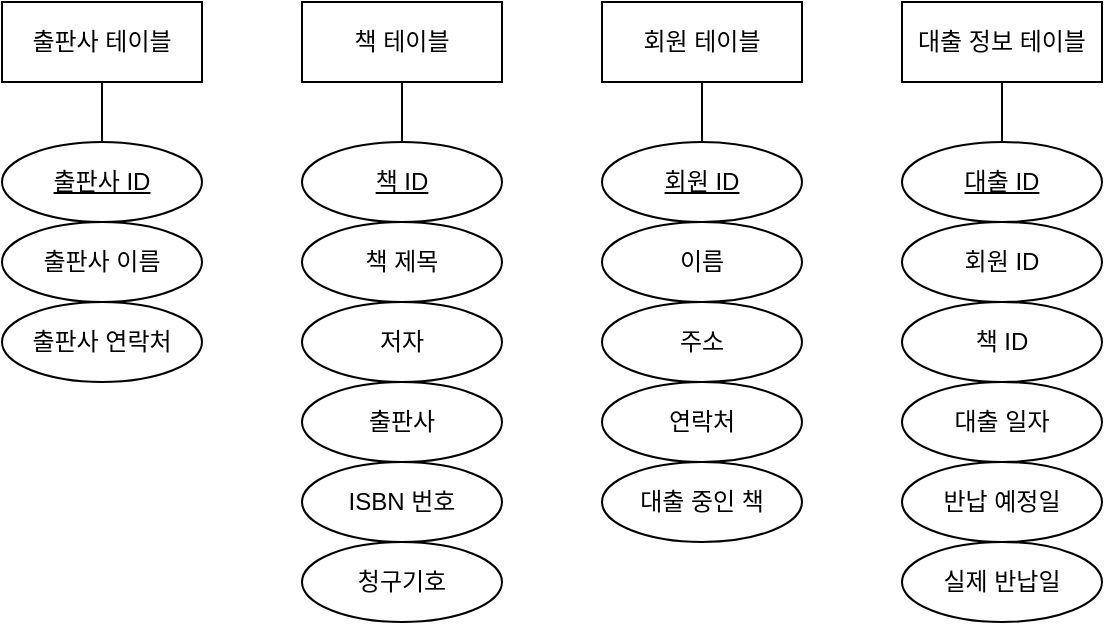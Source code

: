 <mxfile version="21.1.5" type="device" pages="4">
  <diagram name="페이지-1" id="f2r1_N1oAbdreUZhUj-3">
    <mxGraphModel dx="1434" dy="739" grid="1" gridSize="10" guides="1" tooltips="1" connect="1" arrows="1" fold="1" page="1" pageScale="1" pageWidth="827" pageHeight="1169" math="0" shadow="0">
      <root>
        <mxCell id="0" />
        <mxCell id="1" parent="0" />
        <mxCell id="EIV-FgvNFITqYYgHqu9Q-1" value="출판사 테이블" style="whiteSpace=wrap;html=1;align=center;" parent="1" vertex="1">
          <mxGeometry x="50" y="100" width="100" height="40" as="geometry" />
        </mxCell>
        <mxCell id="EIV-FgvNFITqYYgHqu9Q-3" value="책 테이블" style="whiteSpace=wrap;html=1;align=center;" parent="1" vertex="1">
          <mxGeometry x="200" y="100" width="100" height="40" as="geometry" />
        </mxCell>
        <mxCell id="EIV-FgvNFITqYYgHqu9Q-4" value="회원 테이블" style="whiteSpace=wrap;html=1;align=center;" parent="1" vertex="1">
          <mxGeometry x="350" y="100" width="100" height="40" as="geometry" />
        </mxCell>
        <mxCell id="EIV-FgvNFITqYYgHqu9Q-5" value="대출 정보 테이블" style="whiteSpace=wrap;html=1;align=center;" parent="1" vertex="1">
          <mxGeometry x="500" y="100" width="100" height="40" as="geometry" />
        </mxCell>
        <mxCell id="EIV-FgvNFITqYYgHqu9Q-7" value="출판사 ID" style="ellipse;whiteSpace=wrap;html=1;align=center;fontStyle=4;" parent="1" vertex="1">
          <mxGeometry x="50" y="170" width="100" height="40" as="geometry" />
        </mxCell>
        <mxCell id="EIV-FgvNFITqYYgHqu9Q-8" value="출판사 연락처" style="ellipse;whiteSpace=wrap;html=1;align=center;" parent="1" vertex="1">
          <mxGeometry x="50" y="250" width="100" height="40" as="geometry" />
        </mxCell>
        <mxCell id="EIV-FgvNFITqYYgHqu9Q-9" value="출판사 이름" style="ellipse;whiteSpace=wrap;html=1;align=center;" parent="1" vertex="1">
          <mxGeometry x="50" y="210" width="100" height="40" as="geometry" />
        </mxCell>
        <mxCell id="EIV-FgvNFITqYYgHqu9Q-10" value="책 ID" style="ellipse;whiteSpace=wrap;html=1;align=center;fontStyle=4;" parent="1" vertex="1">
          <mxGeometry x="200" y="170" width="100" height="40" as="geometry" />
        </mxCell>
        <mxCell id="EIV-FgvNFITqYYgHqu9Q-11" value="저자" style="ellipse;whiteSpace=wrap;html=1;align=center;" parent="1" vertex="1">
          <mxGeometry x="200" y="250" width="100" height="40" as="geometry" />
        </mxCell>
        <mxCell id="EIV-FgvNFITqYYgHqu9Q-12" value="책 제목" style="ellipse;whiteSpace=wrap;html=1;align=center;" parent="1" vertex="1">
          <mxGeometry x="200" y="210" width="100" height="40" as="geometry" />
        </mxCell>
        <mxCell id="EIV-FgvNFITqYYgHqu9Q-15" value="출판사" style="ellipse;whiteSpace=wrap;html=1;align=center;" parent="1" vertex="1">
          <mxGeometry x="200" y="290" width="100" height="40" as="geometry" />
        </mxCell>
        <mxCell id="EIV-FgvNFITqYYgHqu9Q-16" value="ISBN 번호" style="ellipse;whiteSpace=wrap;html=1;align=center;" parent="1" vertex="1">
          <mxGeometry x="200" y="330" width="100" height="40" as="geometry" />
        </mxCell>
        <mxCell id="EIV-FgvNFITqYYgHqu9Q-17" value="청구기호" style="ellipse;whiteSpace=wrap;html=1;align=center;" parent="1" vertex="1">
          <mxGeometry x="200" y="370" width="100" height="40" as="geometry" />
        </mxCell>
        <mxCell id="EIV-FgvNFITqYYgHqu9Q-21" value="회원 ID" style="ellipse;whiteSpace=wrap;html=1;align=center;fontStyle=4;" parent="1" vertex="1">
          <mxGeometry x="350" y="170" width="100" height="40" as="geometry" />
        </mxCell>
        <mxCell id="EIV-FgvNFITqYYgHqu9Q-22" value="주소" style="ellipse;whiteSpace=wrap;html=1;align=center;" parent="1" vertex="1">
          <mxGeometry x="350" y="250" width="100" height="40" as="geometry" />
        </mxCell>
        <mxCell id="EIV-FgvNFITqYYgHqu9Q-23" value="이름" style="ellipse;whiteSpace=wrap;html=1;align=center;" parent="1" vertex="1">
          <mxGeometry x="350" y="210" width="100" height="40" as="geometry" />
        </mxCell>
        <mxCell id="EIV-FgvNFITqYYgHqu9Q-24" value="연락처" style="ellipse;whiteSpace=wrap;html=1;align=center;" parent="1" vertex="1">
          <mxGeometry x="350" y="290" width="100" height="40" as="geometry" />
        </mxCell>
        <mxCell id="EIV-FgvNFITqYYgHqu9Q-25" value="대출 중인 책" style="ellipse;whiteSpace=wrap;html=1;align=center;" parent="1" vertex="1">
          <mxGeometry x="350" y="330" width="100" height="40" as="geometry" />
        </mxCell>
        <mxCell id="EIV-FgvNFITqYYgHqu9Q-33" value="대출 ID" style="ellipse;whiteSpace=wrap;html=1;align=center;fontStyle=4;" parent="1" vertex="1">
          <mxGeometry x="500" y="170" width="100" height="40" as="geometry" />
        </mxCell>
        <mxCell id="EIV-FgvNFITqYYgHqu9Q-34" value="책 ID" style="ellipse;whiteSpace=wrap;html=1;align=center;" parent="1" vertex="1">
          <mxGeometry x="500" y="250" width="100" height="40" as="geometry" />
        </mxCell>
        <mxCell id="EIV-FgvNFITqYYgHqu9Q-35" value="회원 ID" style="ellipse;whiteSpace=wrap;html=1;align=center;" parent="1" vertex="1">
          <mxGeometry x="500" y="210" width="100" height="40" as="geometry" />
        </mxCell>
        <mxCell id="EIV-FgvNFITqYYgHqu9Q-36" value="대출 일자" style="ellipse;whiteSpace=wrap;html=1;align=center;" parent="1" vertex="1">
          <mxGeometry x="500" y="290" width="100" height="40" as="geometry" />
        </mxCell>
        <mxCell id="EIV-FgvNFITqYYgHqu9Q-37" value="반납 예정일" style="ellipse;whiteSpace=wrap;html=1;align=center;" parent="1" vertex="1">
          <mxGeometry x="500" y="330" width="100" height="40" as="geometry" />
        </mxCell>
        <mxCell id="EIV-FgvNFITqYYgHqu9Q-38" value="실제 반납일" style="ellipse;whiteSpace=wrap;html=1;align=center;" parent="1" vertex="1">
          <mxGeometry x="500" y="370" width="100" height="40" as="geometry" />
        </mxCell>
        <mxCell id="EIV-FgvNFITqYYgHqu9Q-40" value="" style="endArrow=none;html=1;rounded=0;exitX=0.5;exitY=0;exitDx=0;exitDy=0;entryX=0.5;entryY=1;entryDx=0;entryDy=0;" parent="1" source="EIV-FgvNFITqYYgHqu9Q-7" target="EIV-FgvNFITqYYgHqu9Q-1" edge="1">
          <mxGeometry width="50" height="50" relative="1" as="geometry">
            <mxPoint x="390" y="430" as="sourcePoint" />
            <mxPoint x="120" y="150" as="targetPoint" />
            <Array as="points" />
          </mxGeometry>
        </mxCell>
        <mxCell id="EIV-FgvNFITqYYgHqu9Q-41" value="" style="endArrow=none;html=1;rounded=0;entryX=0.5;entryY=1;entryDx=0;entryDy=0;exitX=0.5;exitY=0;exitDx=0;exitDy=0;" parent="1" source="EIV-FgvNFITqYYgHqu9Q-33" target="EIV-FgvNFITqYYgHqu9Q-5" edge="1">
          <mxGeometry width="50" height="50" relative="1" as="geometry">
            <mxPoint x="520" y="190" as="sourcePoint" />
            <mxPoint x="570" y="140" as="targetPoint" />
          </mxGeometry>
        </mxCell>
        <mxCell id="EIV-FgvNFITqYYgHqu9Q-44" value="" style="endArrow=none;html=1;rounded=0;entryX=0.5;entryY=1;entryDx=0;entryDy=0;exitX=0.5;exitY=0;exitDx=0;exitDy=0;" parent="1" source="EIV-FgvNFITqYYgHqu9Q-21" target="EIV-FgvNFITqYYgHqu9Q-4" edge="1">
          <mxGeometry width="50" height="50" relative="1" as="geometry">
            <mxPoint x="360" y="190" as="sourcePoint" />
            <mxPoint x="410" y="140" as="targetPoint" />
          </mxGeometry>
        </mxCell>
        <mxCell id="EIV-FgvNFITqYYgHqu9Q-45" value="" style="endArrow=none;html=1;rounded=0;entryX=0.5;entryY=1;entryDx=0;entryDy=0;exitX=0.5;exitY=0;exitDx=0;exitDy=0;" parent="1" source="EIV-FgvNFITqYYgHqu9Q-10" target="EIV-FgvNFITqYYgHqu9Q-3" edge="1">
          <mxGeometry width="50" height="50" relative="1" as="geometry">
            <mxPoint x="410" y="430" as="sourcePoint" />
            <mxPoint x="460" y="380" as="targetPoint" />
          </mxGeometry>
        </mxCell>
      </root>
    </mxGraphModel>
  </diagram>
  <diagram id="v0Fis8WUPU2AudLMOsJ5" name="논리">
    <mxGraphModel dx="1434" dy="739" grid="1" gridSize="10" guides="1" tooltips="1" connect="1" arrows="1" fold="1" page="1" pageScale="1" pageWidth="827" pageHeight="1169" math="0" shadow="0">
      <root>
        <mxCell id="0" />
        <mxCell id="1" parent="0" />
        <mxCell id="a16B3uykZrbl2tYw8zDa-1" value="출판사 테이블" style="shape=table;startSize=30;container=1;collapsible=1;childLayout=tableLayout;fixedRows=1;rowLines=0;fontStyle=1;align=center;resizeLast=1;html=1;" parent="1" vertex="1">
          <mxGeometry x="20" y="330" width="180" height="120" as="geometry" />
        </mxCell>
        <mxCell id="a16B3uykZrbl2tYw8zDa-2" value="" style="shape=tableRow;horizontal=0;startSize=0;swimlaneHead=0;swimlaneBody=0;fillColor=none;collapsible=0;dropTarget=0;points=[[0,0.5],[1,0.5]];portConstraint=eastwest;top=0;left=0;right=0;bottom=1;" parent="a16B3uykZrbl2tYw8zDa-1" vertex="1">
          <mxGeometry y="30" width="180" height="30" as="geometry" />
        </mxCell>
        <mxCell id="a16B3uykZrbl2tYw8zDa-3" value="PK" style="shape=partialRectangle;connectable=0;fillColor=none;top=0;left=0;bottom=0;right=0;fontStyle=1;overflow=hidden;whiteSpace=wrap;html=1;" parent="a16B3uykZrbl2tYw8zDa-2" vertex="1">
          <mxGeometry width="30" height="30" as="geometry">
            <mxRectangle width="30" height="30" as="alternateBounds" />
          </mxGeometry>
        </mxCell>
        <mxCell id="a16B3uykZrbl2tYw8zDa-4" value="출판사 ID" style="shape=partialRectangle;connectable=0;fillColor=none;top=0;left=0;bottom=0;right=0;align=left;spacingLeft=6;fontStyle=5;overflow=hidden;whiteSpace=wrap;html=1;" parent="a16B3uykZrbl2tYw8zDa-2" vertex="1">
          <mxGeometry x="30" width="150" height="30" as="geometry">
            <mxRectangle width="150" height="30" as="alternateBounds" />
          </mxGeometry>
        </mxCell>
        <mxCell id="a16B3uykZrbl2tYw8zDa-5" value="" style="shape=tableRow;horizontal=0;startSize=0;swimlaneHead=0;swimlaneBody=0;fillColor=none;collapsible=0;dropTarget=0;points=[[0,0.5],[1,0.5]];portConstraint=eastwest;top=0;left=0;right=0;bottom=0;" parent="a16B3uykZrbl2tYw8zDa-1" vertex="1">
          <mxGeometry y="60" width="180" height="30" as="geometry" />
        </mxCell>
        <mxCell id="a16B3uykZrbl2tYw8zDa-6" value="" style="shape=partialRectangle;connectable=0;fillColor=none;top=0;left=0;bottom=0;right=0;editable=1;overflow=hidden;whiteSpace=wrap;html=1;" parent="a16B3uykZrbl2tYw8zDa-5" vertex="1">
          <mxGeometry width="30" height="30" as="geometry">
            <mxRectangle width="30" height="30" as="alternateBounds" />
          </mxGeometry>
        </mxCell>
        <mxCell id="a16B3uykZrbl2tYw8zDa-7" value="출판사 이름" style="shape=partialRectangle;connectable=0;fillColor=none;top=0;left=0;bottom=0;right=0;align=left;spacingLeft=6;overflow=hidden;whiteSpace=wrap;html=1;" parent="a16B3uykZrbl2tYw8zDa-5" vertex="1">
          <mxGeometry x="30" width="150" height="30" as="geometry">
            <mxRectangle width="150" height="30" as="alternateBounds" />
          </mxGeometry>
        </mxCell>
        <mxCell id="a16B3uykZrbl2tYw8zDa-8" value="" style="shape=tableRow;horizontal=0;startSize=0;swimlaneHead=0;swimlaneBody=0;fillColor=none;collapsible=0;dropTarget=0;points=[[0,0.5],[1,0.5]];portConstraint=eastwest;top=0;left=0;right=0;bottom=0;" parent="a16B3uykZrbl2tYw8zDa-1" vertex="1">
          <mxGeometry y="90" width="180" height="30" as="geometry" />
        </mxCell>
        <mxCell id="a16B3uykZrbl2tYw8zDa-9" value="" style="shape=partialRectangle;connectable=0;fillColor=none;top=0;left=0;bottom=0;right=0;editable=1;overflow=hidden;whiteSpace=wrap;html=1;" parent="a16B3uykZrbl2tYw8zDa-8" vertex="1">
          <mxGeometry width="30" height="30" as="geometry">
            <mxRectangle width="30" height="30" as="alternateBounds" />
          </mxGeometry>
        </mxCell>
        <mxCell id="a16B3uykZrbl2tYw8zDa-10" value="출판사 연락처" style="shape=partialRectangle;connectable=0;fillColor=none;top=0;left=0;bottom=0;right=0;align=left;spacingLeft=6;overflow=hidden;whiteSpace=wrap;html=1;" parent="a16B3uykZrbl2tYw8zDa-8" vertex="1">
          <mxGeometry x="30" width="150" height="30" as="geometry">
            <mxRectangle width="150" height="30" as="alternateBounds" />
          </mxGeometry>
        </mxCell>
        <object label="책 테이블" id="a16B3uykZrbl2tYw8zDa-14">
          <mxCell style="shape=table;startSize=30;container=1;collapsible=1;childLayout=tableLayout;fixedRows=1;rowLines=0;fontStyle=1;align=center;resizeLast=1;html=1;" parent="1" vertex="1">
            <mxGeometry x="260" y="330" width="180" height="300" as="geometry">
              <mxRectangle x="340" y="70" width="90" height="30" as="alternateBounds" />
            </mxGeometry>
          </mxCell>
        </object>
        <mxCell id="a16B3uykZrbl2tYw8zDa-15" value="" style="shape=tableRow;horizontal=0;startSize=0;swimlaneHead=0;swimlaneBody=0;fillColor=none;collapsible=0;dropTarget=0;points=[[0,0.5],[1,0.5]];portConstraint=eastwest;top=0;left=0;right=0;bottom=1;" parent="a16B3uykZrbl2tYw8zDa-14" vertex="1">
          <mxGeometry y="30" width="180" height="30" as="geometry" />
        </mxCell>
        <mxCell id="a16B3uykZrbl2tYw8zDa-16" value="PK" style="shape=partialRectangle;connectable=0;fillColor=none;top=0;left=0;bottom=0;right=0;fontStyle=1;overflow=hidden;whiteSpace=wrap;html=1;" parent="a16B3uykZrbl2tYw8zDa-15" vertex="1">
          <mxGeometry width="30" height="30" as="geometry">
            <mxRectangle width="30" height="30" as="alternateBounds" />
          </mxGeometry>
        </mxCell>
        <mxCell id="a16B3uykZrbl2tYw8zDa-17" value="책 ID" style="shape=partialRectangle;connectable=0;fillColor=none;top=0;left=0;bottom=0;right=0;align=left;spacingLeft=6;fontStyle=5;overflow=hidden;whiteSpace=wrap;html=1;" parent="a16B3uykZrbl2tYw8zDa-15" vertex="1">
          <mxGeometry x="30" width="150" height="30" as="geometry">
            <mxRectangle width="150" height="30" as="alternateBounds" />
          </mxGeometry>
        </mxCell>
        <mxCell id="a16B3uykZrbl2tYw8zDa-18" value="" style="shape=tableRow;horizontal=0;startSize=0;swimlaneHead=0;swimlaneBody=0;fillColor=none;collapsible=0;dropTarget=0;points=[[0,0.5],[1,0.5]];portConstraint=eastwest;top=0;left=0;right=0;bottom=0;" parent="a16B3uykZrbl2tYw8zDa-14" vertex="1">
          <mxGeometry y="60" width="180" height="30" as="geometry" />
        </mxCell>
        <mxCell id="a16B3uykZrbl2tYw8zDa-19" value="" style="shape=partialRectangle;connectable=0;fillColor=none;top=0;left=0;bottom=0;right=0;editable=1;overflow=hidden;whiteSpace=wrap;html=1;" parent="a16B3uykZrbl2tYw8zDa-18" vertex="1">
          <mxGeometry width="30" height="30" as="geometry">
            <mxRectangle width="30" height="30" as="alternateBounds" />
          </mxGeometry>
        </mxCell>
        <mxCell id="a16B3uykZrbl2tYw8zDa-20" value="책 제목" style="shape=partialRectangle;connectable=0;fillColor=none;top=0;left=0;bottom=0;right=0;align=left;spacingLeft=6;overflow=hidden;whiteSpace=wrap;html=1;" parent="a16B3uykZrbl2tYw8zDa-18" vertex="1">
          <mxGeometry x="30" width="150" height="30" as="geometry">
            <mxRectangle width="150" height="30" as="alternateBounds" />
          </mxGeometry>
        </mxCell>
        <mxCell id="a16B3uykZrbl2tYw8zDa-21" value="" style="shape=tableRow;horizontal=0;startSize=0;swimlaneHead=0;swimlaneBody=0;fillColor=none;collapsible=0;dropTarget=0;points=[[0,0.5],[1,0.5]];portConstraint=eastwest;top=0;left=0;right=0;bottom=0;" parent="a16B3uykZrbl2tYw8zDa-14" vertex="1">
          <mxGeometry y="90" width="180" height="30" as="geometry" />
        </mxCell>
        <mxCell id="a16B3uykZrbl2tYw8zDa-22" value="" style="shape=partialRectangle;connectable=0;fillColor=none;top=0;left=0;bottom=0;right=0;editable=1;overflow=hidden;whiteSpace=wrap;html=1;" parent="a16B3uykZrbl2tYw8zDa-21" vertex="1">
          <mxGeometry width="30" height="30" as="geometry">
            <mxRectangle width="30" height="30" as="alternateBounds" />
          </mxGeometry>
        </mxCell>
        <mxCell id="a16B3uykZrbl2tYw8zDa-23" value="저자" style="shape=partialRectangle;connectable=0;fillColor=none;top=0;left=0;bottom=0;right=0;align=left;spacingLeft=6;overflow=hidden;whiteSpace=wrap;html=1;" parent="a16B3uykZrbl2tYw8zDa-21" vertex="1">
          <mxGeometry x="30" width="150" height="30" as="geometry">
            <mxRectangle width="150" height="30" as="alternateBounds" />
          </mxGeometry>
        </mxCell>
        <mxCell id="B9hIWdxD1YBShx6wqyM5-19" style="shape=tableRow;horizontal=0;startSize=0;swimlaneHead=0;swimlaneBody=0;fillColor=none;collapsible=0;dropTarget=0;points=[[0,0.5],[1,0.5]];portConstraint=eastwest;top=0;left=0;right=0;bottom=0;verticalAlign=middle;" parent="a16B3uykZrbl2tYw8zDa-14" vertex="1">
          <mxGeometry y="120" width="180" height="30" as="geometry" />
        </mxCell>
        <mxCell id="B9hIWdxD1YBShx6wqyM5-20" style="shape=partialRectangle;connectable=0;fillColor=none;top=0;left=0;bottom=0;right=0;editable=1;overflow=hidden;whiteSpace=wrap;html=1;" parent="B9hIWdxD1YBShx6wqyM5-19" vertex="1">
          <mxGeometry width="30" height="30" as="geometry">
            <mxRectangle width="30" height="30" as="alternateBounds" />
          </mxGeometry>
        </mxCell>
        <mxCell id="B9hIWdxD1YBShx6wqyM5-21" value="장르" style="shape=partialRectangle;connectable=0;fillColor=none;top=0;left=0;bottom=0;right=0;align=left;spacingLeft=6;overflow=hidden;whiteSpace=wrap;html=1;verticalAlign=middle;" parent="B9hIWdxD1YBShx6wqyM5-19" vertex="1">
          <mxGeometry x="30" width="150" height="30" as="geometry">
            <mxRectangle width="150" height="30" as="alternateBounds" />
          </mxGeometry>
        </mxCell>
        <mxCell id="a16B3uykZrbl2tYw8zDa-24" value="" style="shape=tableRow;horizontal=0;startSize=0;swimlaneHead=0;swimlaneBody=0;fillColor=none;collapsible=0;dropTarget=0;points=[[0,0.5],[1,0.5]];portConstraint=eastwest;top=0;left=0;right=0;bottom=0;" parent="a16B3uykZrbl2tYw8zDa-14" vertex="1">
          <mxGeometry y="150" width="180" height="30" as="geometry" />
        </mxCell>
        <mxCell id="a16B3uykZrbl2tYw8zDa-25" value="FK" style="shape=partialRectangle;connectable=0;fillColor=none;top=0;left=0;bottom=0;right=0;editable=1;overflow=hidden;whiteSpace=wrap;html=1;" parent="a16B3uykZrbl2tYw8zDa-24" vertex="1">
          <mxGeometry width="30" height="30" as="geometry">
            <mxRectangle width="30" height="30" as="alternateBounds" />
          </mxGeometry>
        </mxCell>
        <mxCell id="a16B3uykZrbl2tYw8zDa-26" value="출판사" style="shape=partialRectangle;connectable=0;fillColor=none;top=0;left=0;bottom=0;right=0;align=left;spacingLeft=6;overflow=hidden;whiteSpace=wrap;html=1;" parent="a16B3uykZrbl2tYw8zDa-24" vertex="1">
          <mxGeometry x="30" width="150" height="30" as="geometry">
            <mxRectangle width="150" height="30" as="alternateBounds" />
          </mxGeometry>
        </mxCell>
        <mxCell id="B9hIWdxD1YBShx6wqyM5-22" style="shape=tableRow;horizontal=0;startSize=0;swimlaneHead=0;swimlaneBody=0;fillColor=none;collapsible=0;dropTarget=0;points=[[0,0.5],[1,0.5]];portConstraint=eastwest;top=0;left=0;right=0;bottom=0;verticalAlign=middle;" parent="a16B3uykZrbl2tYw8zDa-14" vertex="1">
          <mxGeometry y="180" width="180" height="30" as="geometry" />
        </mxCell>
        <mxCell id="B9hIWdxD1YBShx6wqyM5-23" style="shape=partialRectangle;connectable=0;fillColor=none;top=0;left=0;bottom=0;right=0;editable=1;overflow=hidden;whiteSpace=wrap;html=1;" parent="B9hIWdxD1YBShx6wqyM5-22" vertex="1">
          <mxGeometry width="30" height="30" as="geometry">
            <mxRectangle width="30" height="30" as="alternateBounds" />
          </mxGeometry>
        </mxCell>
        <mxCell id="B9hIWdxD1YBShx6wqyM5-24" value="출판연도" style="shape=partialRectangle;connectable=0;fillColor=none;top=0;left=0;bottom=0;right=0;align=left;spacingLeft=6;overflow=hidden;whiteSpace=wrap;html=1;verticalAlign=middle;" parent="B9hIWdxD1YBShx6wqyM5-22" vertex="1">
          <mxGeometry x="30" width="150" height="30" as="geometry">
            <mxRectangle width="150" height="30" as="alternateBounds" />
          </mxGeometry>
        </mxCell>
        <mxCell id="KoIcKyXW1JQUSEk-mvg3-4" style="shape=tableRow;horizontal=0;startSize=0;swimlaneHead=0;swimlaneBody=0;fillColor=none;collapsible=0;dropTarget=0;points=[[0,0.5],[1,0.5]];portConstraint=eastwest;top=0;left=0;right=0;bottom=0;verticalAlign=middle;" parent="a16B3uykZrbl2tYw8zDa-14" vertex="1">
          <mxGeometry y="210" width="180" height="30" as="geometry" />
        </mxCell>
        <mxCell id="KoIcKyXW1JQUSEk-mvg3-5" style="shape=partialRectangle;connectable=0;fillColor=none;top=0;left=0;bottom=0;right=0;editable=1;overflow=hidden;whiteSpace=wrap;html=1;" parent="KoIcKyXW1JQUSEk-mvg3-4" vertex="1">
          <mxGeometry width="30" height="30" as="geometry">
            <mxRectangle width="30" height="30" as="alternateBounds" />
          </mxGeometry>
        </mxCell>
        <mxCell id="KoIcKyXW1JQUSEk-mvg3-6" value="&lt;span style=&quot;color: rgb(240, 240, 240); font-family: Helvetica; font-size: 12px; font-style: normal; font-variant-ligatures: normal; font-variant-caps: normal; font-weight: 400; letter-spacing: normal; orphans: 2; text-align: center; text-indent: 0px; text-transform: none; widows: 2; word-spacing: 0px; -webkit-text-stroke-width: 0px; background-color: rgb(42, 37, 47); text-decoration-thickness: initial; text-decoration-style: initial; text-decoration-color: initial; float: none; display: inline !important;&quot;&gt;ISBN 번호&lt;/span&gt;" style="shape=partialRectangle;connectable=0;fillColor=none;top=0;left=0;bottom=0;right=0;align=left;spacingLeft=6;overflow=hidden;whiteSpace=wrap;html=1;verticalAlign=middle;" parent="KoIcKyXW1JQUSEk-mvg3-4" vertex="1">
          <mxGeometry x="30" width="150" height="30" as="geometry">
            <mxRectangle width="150" height="30" as="alternateBounds" />
          </mxGeometry>
        </mxCell>
        <mxCell id="QvLVhIRpr5jwqMEFANZE-1" style="shape=tableRow;horizontal=0;startSize=0;swimlaneHead=0;swimlaneBody=0;fillColor=none;collapsible=0;dropTarget=0;points=[[0,0.5],[1,0.5]];portConstraint=eastwest;top=0;left=0;right=0;bottom=0;verticalAlign=middle;" parent="a16B3uykZrbl2tYw8zDa-14" vertex="1">
          <mxGeometry y="240" width="180" height="30" as="geometry" />
        </mxCell>
        <mxCell id="QvLVhIRpr5jwqMEFANZE-2" style="shape=partialRectangle;connectable=0;fillColor=none;top=0;left=0;bottom=0;right=0;editable=1;overflow=hidden;whiteSpace=wrap;html=1;" parent="QvLVhIRpr5jwqMEFANZE-1" vertex="1">
          <mxGeometry width="30" height="30" as="geometry">
            <mxRectangle width="30" height="30" as="alternateBounds" />
          </mxGeometry>
        </mxCell>
        <mxCell id="QvLVhIRpr5jwqMEFANZE-3" value="&lt;span style=&quot;color: rgb(240, 240, 240); font-family: Helvetica; font-size: 12px; font-style: normal; font-variant-ligatures: normal; font-variant-caps: normal; font-weight: 400; letter-spacing: normal; orphans: 2; text-align: center; text-indent: 0px; text-transform: none; widows: 2; word-spacing: 0px; -webkit-text-stroke-width: 0px; background-color: rgb(42, 37, 47); text-decoration-thickness: initial; text-decoration-style: initial; text-decoration-color: initial; float: none; display: inline !important;&quot;&gt;청구기호&lt;/span&gt;" style="shape=partialRectangle;connectable=0;fillColor=none;top=0;left=0;bottom=0;right=0;align=left;spacingLeft=6;overflow=hidden;whiteSpace=wrap;html=1;verticalAlign=middle;" parent="QvLVhIRpr5jwqMEFANZE-1" vertex="1">
          <mxGeometry x="30" width="150" height="30" as="geometry">
            <mxRectangle width="150" height="30" as="alternateBounds" />
          </mxGeometry>
        </mxCell>
        <mxCell id="B9hIWdxD1YBShx6wqyM5-8" style="shape=tableRow;horizontal=0;startSize=0;swimlaneHead=0;swimlaneBody=0;fillColor=none;collapsible=0;dropTarget=0;points=[[0,0.5],[1,0.5]];portConstraint=eastwest;top=0;left=0;right=0;bottom=0;verticalAlign=middle;" parent="a16B3uykZrbl2tYw8zDa-14" vertex="1">
          <mxGeometry y="270" width="180" height="30" as="geometry" />
        </mxCell>
        <mxCell id="B9hIWdxD1YBShx6wqyM5-9" style="shape=partialRectangle;connectable=0;fillColor=none;top=0;left=0;bottom=0;right=0;editable=1;overflow=hidden;whiteSpace=wrap;html=1;" parent="B9hIWdxD1YBShx6wqyM5-8" vertex="1">
          <mxGeometry width="30" height="30" as="geometry">
            <mxRectangle width="30" height="30" as="alternateBounds" />
          </mxGeometry>
        </mxCell>
        <mxCell id="B9hIWdxD1YBShx6wqyM5-10" value="대출여부" style="shape=partialRectangle;connectable=0;fillColor=none;top=0;left=0;bottom=0;right=0;align=left;spacingLeft=6;overflow=hidden;whiteSpace=wrap;html=1;verticalAlign=middle;" parent="B9hIWdxD1YBShx6wqyM5-8" vertex="1">
          <mxGeometry x="30" width="150" height="30" as="geometry">
            <mxRectangle width="150" height="30" as="alternateBounds" />
          </mxGeometry>
        </mxCell>
        <mxCell id="a16B3uykZrbl2tYw8zDa-40" value="대출 정보 테이블" style="shape=table;startSize=30;container=1;collapsible=1;childLayout=tableLayout;fixedRows=1;rowLines=0;fontStyle=1;align=center;resizeLast=1;html=1;" parent="1" vertex="1">
          <mxGeometry x="520" y="250" width="180" height="210" as="geometry" />
        </mxCell>
        <mxCell id="a16B3uykZrbl2tYw8zDa-41" value="" style="shape=tableRow;horizontal=0;startSize=0;swimlaneHead=0;swimlaneBody=0;fillColor=none;collapsible=0;dropTarget=0;points=[[0,0.5],[1,0.5]];portConstraint=eastwest;top=0;left=0;right=0;bottom=1;" parent="a16B3uykZrbl2tYw8zDa-40" vertex="1">
          <mxGeometry y="30" width="180" height="30" as="geometry" />
        </mxCell>
        <mxCell id="a16B3uykZrbl2tYw8zDa-42" value="PK" style="shape=partialRectangle;connectable=0;fillColor=none;top=0;left=0;bottom=0;right=0;fontStyle=1;overflow=hidden;whiteSpace=wrap;html=1;" parent="a16B3uykZrbl2tYw8zDa-41" vertex="1">
          <mxGeometry width="30" height="30" as="geometry">
            <mxRectangle width="30" height="30" as="alternateBounds" />
          </mxGeometry>
        </mxCell>
        <mxCell id="a16B3uykZrbl2tYw8zDa-43" value="대출 ID" style="shape=partialRectangle;connectable=0;fillColor=none;top=0;left=0;bottom=0;right=0;align=left;spacingLeft=6;fontStyle=5;overflow=hidden;whiteSpace=wrap;html=1;" parent="a16B3uykZrbl2tYw8zDa-41" vertex="1">
          <mxGeometry x="30" width="150" height="30" as="geometry">
            <mxRectangle width="150" height="30" as="alternateBounds" />
          </mxGeometry>
        </mxCell>
        <mxCell id="a16B3uykZrbl2tYw8zDa-44" value="" style="shape=tableRow;horizontal=0;startSize=0;swimlaneHead=0;swimlaneBody=0;fillColor=none;collapsible=0;dropTarget=0;points=[[0,0.5],[1,0.5]];portConstraint=eastwest;top=0;left=0;right=0;bottom=0;" parent="a16B3uykZrbl2tYw8zDa-40" vertex="1">
          <mxGeometry y="60" width="180" height="30" as="geometry" />
        </mxCell>
        <mxCell id="a16B3uykZrbl2tYw8zDa-45" value="FK" style="shape=partialRectangle;connectable=0;fillColor=none;top=0;left=0;bottom=0;right=0;editable=1;overflow=hidden;whiteSpace=wrap;html=1;" parent="a16B3uykZrbl2tYw8zDa-44" vertex="1">
          <mxGeometry width="30" height="30" as="geometry">
            <mxRectangle width="30" height="30" as="alternateBounds" />
          </mxGeometry>
        </mxCell>
        <mxCell id="a16B3uykZrbl2tYw8zDa-46" value="회원 ID" style="shape=partialRectangle;connectable=0;fillColor=none;top=0;left=0;bottom=0;right=0;align=left;spacingLeft=6;overflow=hidden;whiteSpace=wrap;html=1;" parent="a16B3uykZrbl2tYw8zDa-44" vertex="1">
          <mxGeometry x="30" width="150" height="30" as="geometry">
            <mxRectangle width="150" height="30" as="alternateBounds" />
          </mxGeometry>
        </mxCell>
        <mxCell id="a16B3uykZrbl2tYw8zDa-47" value="" style="shape=tableRow;horizontal=0;startSize=0;swimlaneHead=0;swimlaneBody=0;fillColor=none;collapsible=0;dropTarget=0;points=[[0,0.5],[1,0.5]];portConstraint=eastwest;top=0;left=0;right=0;bottom=0;" parent="a16B3uykZrbl2tYw8zDa-40" vertex="1">
          <mxGeometry y="90" width="180" height="30" as="geometry" />
        </mxCell>
        <mxCell id="a16B3uykZrbl2tYw8zDa-48" value="FK" style="shape=partialRectangle;connectable=0;fillColor=none;top=0;left=0;bottom=0;right=0;editable=1;overflow=hidden;whiteSpace=wrap;html=1;" parent="a16B3uykZrbl2tYw8zDa-47" vertex="1">
          <mxGeometry width="30" height="30" as="geometry">
            <mxRectangle width="30" height="30" as="alternateBounds" />
          </mxGeometry>
        </mxCell>
        <mxCell id="a16B3uykZrbl2tYw8zDa-49" value="책 ID" style="shape=partialRectangle;connectable=0;fillColor=none;top=0;left=0;bottom=0;right=0;align=left;spacingLeft=6;overflow=hidden;whiteSpace=wrap;html=1;" parent="a16B3uykZrbl2tYw8zDa-47" vertex="1">
          <mxGeometry x="30" width="150" height="30" as="geometry">
            <mxRectangle width="150" height="30" as="alternateBounds" />
          </mxGeometry>
        </mxCell>
        <mxCell id="a16B3uykZrbl2tYw8zDa-50" value="" style="shape=tableRow;horizontal=0;startSize=0;swimlaneHead=0;swimlaneBody=0;fillColor=none;collapsible=0;dropTarget=0;points=[[0,0.5],[1,0.5]];portConstraint=eastwest;top=0;left=0;right=0;bottom=0;" parent="a16B3uykZrbl2tYw8zDa-40" vertex="1">
          <mxGeometry y="120" width="180" height="30" as="geometry" />
        </mxCell>
        <mxCell id="a16B3uykZrbl2tYw8zDa-51" value="" style="shape=partialRectangle;connectable=0;fillColor=none;top=0;left=0;bottom=0;right=0;editable=1;overflow=hidden;whiteSpace=wrap;html=1;" parent="a16B3uykZrbl2tYw8zDa-50" vertex="1">
          <mxGeometry width="30" height="30" as="geometry">
            <mxRectangle width="30" height="30" as="alternateBounds" />
          </mxGeometry>
        </mxCell>
        <mxCell id="a16B3uykZrbl2tYw8zDa-52" value="대출일자" style="shape=partialRectangle;connectable=0;fillColor=none;top=0;left=0;bottom=0;right=0;align=left;spacingLeft=6;overflow=hidden;whiteSpace=wrap;html=1;" parent="a16B3uykZrbl2tYw8zDa-50" vertex="1">
          <mxGeometry x="30" width="150" height="30" as="geometry">
            <mxRectangle width="150" height="30" as="alternateBounds" />
          </mxGeometry>
        </mxCell>
        <mxCell id="-lfb-Op4WlAASAd1bXOq-1" style="shape=tableRow;horizontal=0;startSize=0;swimlaneHead=0;swimlaneBody=0;fillColor=none;collapsible=0;dropTarget=0;points=[[0,0.5],[1,0.5]];portConstraint=eastwest;top=0;left=0;right=0;bottom=0;" parent="a16B3uykZrbl2tYw8zDa-40" vertex="1">
          <mxGeometry y="150" width="180" height="30" as="geometry" />
        </mxCell>
        <mxCell id="-lfb-Op4WlAASAd1bXOq-2" style="shape=partialRectangle;connectable=0;fillColor=none;top=0;left=0;bottom=0;right=0;editable=1;overflow=hidden;whiteSpace=wrap;html=1;" parent="-lfb-Op4WlAASAd1bXOq-1" vertex="1">
          <mxGeometry width="30" height="30" as="geometry">
            <mxRectangle width="30" height="30" as="alternateBounds" />
          </mxGeometry>
        </mxCell>
        <mxCell id="-lfb-Op4WlAASAd1bXOq-3" value="예정 반납일" style="shape=partialRectangle;connectable=0;fillColor=none;top=0;left=0;bottom=0;right=0;align=left;spacingLeft=6;overflow=hidden;whiteSpace=wrap;html=1;" parent="-lfb-Op4WlAASAd1bXOq-1" vertex="1">
          <mxGeometry x="30" width="150" height="30" as="geometry">
            <mxRectangle width="150" height="30" as="alternateBounds" />
          </mxGeometry>
        </mxCell>
        <mxCell id="-lfb-Op4WlAASAd1bXOq-4" style="shape=tableRow;horizontal=0;startSize=0;swimlaneHead=0;swimlaneBody=0;fillColor=none;collapsible=0;dropTarget=0;points=[[0,0.5],[1,0.5]];portConstraint=eastwest;top=0;left=0;right=0;bottom=0;" parent="a16B3uykZrbl2tYw8zDa-40" vertex="1">
          <mxGeometry y="180" width="180" height="30" as="geometry" />
        </mxCell>
        <mxCell id="-lfb-Op4WlAASAd1bXOq-5" style="shape=partialRectangle;connectable=0;fillColor=none;top=0;left=0;bottom=0;right=0;editable=1;overflow=hidden;whiteSpace=wrap;html=1;" parent="-lfb-Op4WlAASAd1bXOq-4" vertex="1">
          <mxGeometry width="30" height="30" as="geometry">
            <mxRectangle width="30" height="30" as="alternateBounds" />
          </mxGeometry>
        </mxCell>
        <mxCell id="-lfb-Op4WlAASAd1bXOq-6" value="실제 반납일" style="shape=partialRectangle;connectable=0;fillColor=none;top=0;left=0;bottom=0;right=0;align=left;spacingLeft=6;overflow=hidden;whiteSpace=wrap;html=1;" parent="-lfb-Op4WlAASAd1bXOq-4" vertex="1">
          <mxGeometry x="30" width="150" height="30" as="geometry">
            <mxRectangle width="150" height="30" as="alternateBounds" />
          </mxGeometry>
        </mxCell>
        <mxCell id="a16B3uykZrbl2tYw8zDa-53" value="회원 테이블" style="shape=table;startSize=30;container=1;collapsible=1;childLayout=tableLayout;fixedRows=1;rowLines=0;fontStyle=1;align=center;resizeLast=1;html=1;" parent="1" vertex="1">
          <mxGeometry x="260" y="40" width="180" height="240" as="geometry" />
        </mxCell>
        <mxCell id="a16B3uykZrbl2tYw8zDa-54" value="" style="shape=tableRow;horizontal=0;startSize=0;swimlaneHead=0;swimlaneBody=0;fillColor=none;collapsible=0;dropTarget=0;points=[[0,0.5],[1,0.5]];portConstraint=eastwest;top=0;left=0;right=0;bottom=1;" parent="a16B3uykZrbl2tYw8zDa-53" vertex="1">
          <mxGeometry y="30" width="180" height="30" as="geometry" />
        </mxCell>
        <mxCell id="a16B3uykZrbl2tYw8zDa-55" value="PK" style="shape=partialRectangle;connectable=0;fillColor=none;top=0;left=0;bottom=0;right=0;fontStyle=1;overflow=hidden;whiteSpace=wrap;html=1;" parent="a16B3uykZrbl2tYw8zDa-54" vertex="1">
          <mxGeometry width="30" height="30" as="geometry">
            <mxRectangle width="30" height="30" as="alternateBounds" />
          </mxGeometry>
        </mxCell>
        <mxCell id="a16B3uykZrbl2tYw8zDa-56" value="회원 ID" style="shape=partialRectangle;connectable=0;fillColor=none;top=0;left=0;bottom=0;right=0;align=left;spacingLeft=6;fontStyle=5;overflow=hidden;whiteSpace=wrap;html=1;" parent="a16B3uykZrbl2tYw8zDa-54" vertex="1">
          <mxGeometry x="30" width="150" height="30" as="geometry">
            <mxRectangle width="150" height="30" as="alternateBounds" />
          </mxGeometry>
        </mxCell>
        <mxCell id="a16B3uykZrbl2tYw8zDa-57" value="" style="shape=tableRow;horizontal=0;startSize=0;swimlaneHead=0;swimlaneBody=0;fillColor=none;collapsible=0;dropTarget=0;points=[[0,0.5],[1,0.5]];portConstraint=eastwest;top=0;left=0;right=0;bottom=0;" parent="a16B3uykZrbl2tYw8zDa-53" vertex="1">
          <mxGeometry y="60" width="180" height="30" as="geometry" />
        </mxCell>
        <mxCell id="a16B3uykZrbl2tYw8zDa-58" value="" style="shape=partialRectangle;connectable=0;fillColor=none;top=0;left=0;bottom=0;right=0;editable=1;overflow=hidden;whiteSpace=wrap;html=1;" parent="a16B3uykZrbl2tYw8zDa-57" vertex="1">
          <mxGeometry width="30" height="30" as="geometry">
            <mxRectangle width="30" height="30" as="alternateBounds" />
          </mxGeometry>
        </mxCell>
        <mxCell id="a16B3uykZrbl2tYw8zDa-59" value="이름" style="shape=partialRectangle;connectable=0;fillColor=none;top=0;left=0;bottom=0;right=0;align=left;spacingLeft=6;overflow=hidden;whiteSpace=wrap;html=1;" parent="a16B3uykZrbl2tYw8zDa-57" vertex="1">
          <mxGeometry x="30" width="150" height="30" as="geometry">
            <mxRectangle width="150" height="30" as="alternateBounds" />
          </mxGeometry>
        </mxCell>
        <mxCell id="B9hIWdxD1YBShx6wqyM5-11" style="shape=tableRow;horizontal=0;startSize=0;swimlaneHead=0;swimlaneBody=0;fillColor=none;collapsible=0;dropTarget=0;points=[[0,0.5],[1,0.5]];portConstraint=eastwest;top=0;left=0;right=0;bottom=0;" parent="a16B3uykZrbl2tYw8zDa-53" vertex="1">
          <mxGeometry y="90" width="180" height="30" as="geometry" />
        </mxCell>
        <mxCell id="B9hIWdxD1YBShx6wqyM5-12" style="shape=partialRectangle;connectable=0;fillColor=none;top=0;left=0;bottom=0;right=0;editable=1;overflow=hidden;whiteSpace=wrap;html=1;" parent="B9hIWdxD1YBShx6wqyM5-11" vertex="1">
          <mxGeometry width="30" height="30" as="geometry">
            <mxRectangle width="30" height="30" as="alternateBounds" />
          </mxGeometry>
        </mxCell>
        <mxCell id="B9hIWdxD1YBShx6wqyM5-13" value="생년월일" style="shape=partialRectangle;connectable=0;fillColor=none;top=0;left=0;bottom=0;right=0;align=left;spacingLeft=6;overflow=hidden;whiteSpace=wrap;html=1;" parent="B9hIWdxD1YBShx6wqyM5-11" vertex="1">
          <mxGeometry x="30" width="150" height="30" as="geometry">
            <mxRectangle width="150" height="30" as="alternateBounds" />
          </mxGeometry>
        </mxCell>
        <mxCell id="a16B3uykZrbl2tYw8zDa-63" value="" style="shape=tableRow;horizontal=0;startSize=0;swimlaneHead=0;swimlaneBody=0;fillColor=none;collapsible=0;dropTarget=0;points=[[0,0.5],[1,0.5]];portConstraint=eastwest;top=0;left=0;right=0;bottom=0;" parent="a16B3uykZrbl2tYw8zDa-53" vertex="1">
          <mxGeometry y="120" width="180" height="30" as="geometry" />
        </mxCell>
        <mxCell id="a16B3uykZrbl2tYw8zDa-64" value="&lt;span style=&quot;white-space: pre;&quot;&gt; &lt;/span&gt;" style="shape=partialRectangle;connectable=0;fillColor=none;top=0;left=0;bottom=0;right=0;editable=1;overflow=hidden;whiteSpace=wrap;html=1;" parent="a16B3uykZrbl2tYw8zDa-63" vertex="1">
          <mxGeometry width="30" height="30" as="geometry">
            <mxRectangle width="30" height="30" as="alternateBounds" />
          </mxGeometry>
        </mxCell>
        <mxCell id="a16B3uykZrbl2tYw8zDa-65" value="연락처" style="shape=partialRectangle;connectable=0;fillColor=none;top=0;left=0;bottom=0;right=0;align=left;spacingLeft=6;overflow=hidden;whiteSpace=wrap;html=1;" parent="a16B3uykZrbl2tYw8zDa-63" vertex="1">
          <mxGeometry x="30" width="150" height="30" as="geometry">
            <mxRectangle width="150" height="30" as="alternateBounds" />
          </mxGeometry>
        </mxCell>
        <mxCell id="KDkdYIatH0sh3IMhnVhn-1" style="shape=tableRow;horizontal=0;startSize=0;swimlaneHead=0;swimlaneBody=0;fillColor=none;collapsible=0;dropTarget=0;points=[[0,0.5],[1,0.5]];portConstraint=eastwest;top=0;left=0;right=0;bottom=0;" parent="a16B3uykZrbl2tYw8zDa-53" vertex="1">
          <mxGeometry y="150" width="180" height="30" as="geometry" />
        </mxCell>
        <mxCell id="KDkdYIatH0sh3IMhnVhn-2" style="shape=partialRectangle;connectable=0;fillColor=none;top=0;left=0;bottom=0;right=0;editable=1;overflow=hidden;whiteSpace=wrap;html=1;" parent="KDkdYIatH0sh3IMhnVhn-1" vertex="1">
          <mxGeometry width="30" height="30" as="geometry">
            <mxRectangle width="30" height="30" as="alternateBounds" />
          </mxGeometry>
        </mxCell>
        <mxCell id="KDkdYIatH0sh3IMhnVhn-3" value="이메일" style="shape=partialRectangle;connectable=0;fillColor=none;top=0;left=0;bottom=0;right=0;align=left;spacingLeft=6;overflow=hidden;whiteSpace=wrap;html=1;" parent="KDkdYIatH0sh3IMhnVhn-1" vertex="1">
          <mxGeometry x="30" width="150" height="30" as="geometry">
            <mxRectangle width="150" height="30" as="alternateBounds" />
          </mxGeometry>
        </mxCell>
        <mxCell id="a16B3uykZrbl2tYw8zDa-60" value="" style="shape=tableRow;horizontal=0;startSize=0;swimlaneHead=0;swimlaneBody=0;fillColor=none;collapsible=0;dropTarget=0;points=[[0,0.5],[1,0.5]];portConstraint=eastwest;top=0;left=0;right=0;bottom=0;" parent="a16B3uykZrbl2tYw8zDa-53" vertex="1">
          <mxGeometry y="180" width="180" height="30" as="geometry" />
        </mxCell>
        <mxCell id="a16B3uykZrbl2tYw8zDa-61" value="" style="shape=partialRectangle;connectable=0;fillColor=none;top=0;left=0;bottom=0;right=0;editable=1;overflow=hidden;whiteSpace=wrap;html=1;" parent="a16B3uykZrbl2tYw8zDa-60" vertex="1">
          <mxGeometry width="30" height="30" as="geometry">
            <mxRectangle width="30" height="30" as="alternateBounds" />
          </mxGeometry>
        </mxCell>
        <mxCell id="a16B3uykZrbl2tYw8zDa-62" value="주소" style="shape=partialRectangle;connectable=0;fillColor=none;top=0;left=0;bottom=0;right=0;align=left;spacingLeft=6;overflow=hidden;whiteSpace=wrap;html=1;" parent="a16B3uykZrbl2tYw8zDa-60" vertex="1">
          <mxGeometry x="30" width="150" height="30" as="geometry">
            <mxRectangle width="150" height="30" as="alternateBounds" />
          </mxGeometry>
        </mxCell>
        <mxCell id="B9hIWdxD1YBShx6wqyM5-14" style="shape=tableRow;horizontal=0;startSize=0;swimlaneHead=0;swimlaneBody=0;fillColor=none;collapsible=0;dropTarget=0;points=[[0,0.5],[1,0.5]];portConstraint=eastwest;top=0;left=0;right=0;bottom=0;" parent="a16B3uykZrbl2tYw8zDa-53" vertex="1">
          <mxGeometry y="210" width="180" height="30" as="geometry" />
        </mxCell>
        <mxCell id="B9hIWdxD1YBShx6wqyM5-15" style="shape=partialRectangle;connectable=0;fillColor=none;top=0;left=0;bottom=0;right=0;editable=1;overflow=hidden;whiteSpace=wrap;html=1;" parent="B9hIWdxD1YBShx6wqyM5-14" vertex="1">
          <mxGeometry width="30" height="30" as="geometry">
            <mxRectangle width="30" height="30" as="alternateBounds" />
          </mxGeometry>
        </mxCell>
        <mxCell id="B9hIWdxD1YBShx6wqyM5-16" value="대출권수" style="shape=partialRectangle;connectable=0;fillColor=none;top=0;left=0;bottom=0;right=0;align=left;spacingLeft=6;overflow=hidden;whiteSpace=wrap;html=1;" parent="B9hIWdxD1YBShx6wqyM5-14" vertex="1">
          <mxGeometry x="30" width="150" height="30" as="geometry">
            <mxRectangle width="150" height="30" as="alternateBounds" />
          </mxGeometry>
        </mxCell>
        <mxCell id="B9hIWdxD1YBShx6wqyM5-2" value="" style="edgeStyle=entityRelationEdgeStyle;fontSize=12;html=1;endArrow=ERoneToMany;rounded=0;exitX=0;exitY=0.5;exitDx=0;exitDy=0;entryX=1;entryY=0.5;entryDx=0;entryDy=0;" parent="1" source="a16B3uykZrbl2tYw8zDa-24" target="a16B3uykZrbl2tYw8zDa-5" edge="1">
          <mxGeometry width="100" height="100" relative="1" as="geometry">
            <mxPoint x="70" y="580" as="sourcePoint" />
            <mxPoint x="230" y="360" as="targetPoint" />
          </mxGeometry>
        </mxCell>
        <mxCell id="B9hIWdxD1YBShx6wqyM5-17" value="" style="edgeStyle=entityRelationEdgeStyle;fontSize=12;html=1;endArrow=ERmany;rounded=0;exitX=0;exitY=0.5;exitDx=0;exitDy=0;entryX=1;entryY=0.5;entryDx=0;entryDy=0;" parent="1" source="a16B3uykZrbl2tYw8zDa-44" target="a16B3uykZrbl2tYw8zDa-54" edge="1">
          <mxGeometry width="100" height="100" relative="1" as="geometry">
            <mxPoint x="510" y="230" as="sourcePoint" />
            <mxPoint x="610" y="130" as="targetPoint" />
          </mxGeometry>
        </mxCell>
        <mxCell id="B9hIWdxD1YBShx6wqyM5-18" value="" style="edgeStyle=entityRelationEdgeStyle;fontSize=12;html=1;endArrow=ERmany;rounded=0;entryX=1;entryY=0.5;entryDx=0;entryDy=0;exitX=0;exitY=0.5;exitDx=0;exitDy=0;" parent="1" source="a16B3uykZrbl2tYw8zDa-47" target="a16B3uykZrbl2tYw8zDa-15" edge="1">
          <mxGeometry width="100" height="100" relative="1" as="geometry">
            <mxPoint x="480" y="610" as="sourcePoint" />
            <mxPoint x="580" y="510" as="targetPoint" />
          </mxGeometry>
        </mxCell>
      </root>
    </mxGraphModel>
  </diagram>
  <diagram id="aVIRPPsLXd6dKFlFhoJ3" name="JAVA콘솔">
    <mxGraphModel dx="2868" dy="1592" grid="1" gridSize="10" guides="1" tooltips="1" connect="1" arrows="1" fold="1" page="1" pageScale="1" pageWidth="1169" pageHeight="1654" math="0" shadow="0">
      <root>
        <mxCell id="0" />
        <mxCell id="1" parent="0" />
        <mxCell id="lY-6qJpuMshmEJkModaH-60" value="" style="edgeStyle=orthogonalEdgeStyle;rounded=0;orthogonalLoop=1;jettySize=auto;html=1;" parent="1" source="lY-6qJpuMshmEJkModaH-57" target="lY-6qJpuMshmEJkModaH-58" edge="1">
          <mxGeometry relative="1" as="geometry" />
        </mxCell>
        <mxCell id="lY-6qJpuMshmEJkModaH-55" value="도서관 관리" style="strokeWidth=2;html=1;shape=mxgraph.flowchart.terminator;whiteSpace=wrap;" parent="1" vertex="1">
          <mxGeometry x="240" y="70" width="100" height="60" as="geometry" />
        </mxCell>
        <mxCell id="lY-6qJpuMshmEJkModaH-65" value="" style="edgeStyle=orthogonalEdgeStyle;rounded=0;orthogonalLoop=1;jettySize=auto;html=1;entryX=0.5;entryY=0;entryDx=0;entryDy=0;" parent="1" source="lY-6qJpuMshmEJkModaH-56" target="cMYTbTAGZNgqx4cN9T1o-82" edge="1">
          <mxGeometry relative="1" as="geometry">
            <mxPoint x="290.077" y="570" as="targetPoint" />
          </mxGeometry>
        </mxCell>
        <mxCell id="lY-6qJpuMshmEJkModaH-56" value="ID&lt;br&gt;PW" style="shape=parallelogram;html=1;strokeWidth=2;perimeter=parallelogramPerimeter;whiteSpace=wrap;rounded=1;arcSize=12;size=0.23;" parent="1" vertex="1">
          <mxGeometry x="240" y="480" width="100" height="60" as="geometry" />
        </mxCell>
        <mxCell id="lY-6qJpuMshmEJkModaH-88" value="" style="edgeStyle=orthogonalEdgeStyle;rounded=0;orthogonalLoop=1;jettySize=auto;html=1;" parent="1" source="lY-6qJpuMshmEJkModaH-58" target="lY-6qJpuMshmEJkModaH-86" edge="1">
          <mxGeometry relative="1" as="geometry" />
        </mxCell>
        <mxCell id="lY-6qJpuMshmEJkModaH-58" value="비회원 입니까?" style="strokeWidth=2;html=1;shape=mxgraph.flowchart.decision;whiteSpace=wrap;fontSize=10;" parent="1" vertex="1">
          <mxGeometry x="240" y="260" width="100" height="80" as="geometry" />
        </mxCell>
        <mxCell id="lY-6qJpuMshmEJkModaH-61" value="" style="edgeStyle=orthogonalEdgeStyle;rounded=0;orthogonalLoop=1;jettySize=auto;html=1;" parent="1" source="lY-6qJpuMshmEJkModaH-55" target="lY-6qJpuMshmEJkModaH-57" edge="1">
          <mxGeometry relative="1" as="geometry">
            <mxPoint x="290" y="130" as="sourcePoint" />
            <mxPoint x="290" y="220" as="targetPoint" />
          </mxGeometry>
        </mxCell>
        <mxCell id="lY-6qJpuMshmEJkModaH-57" value="로그인과&lt;br&gt;비회원 선택창" style="rounded=1;whiteSpace=wrap;html=1;absoluteArcSize=1;arcSize=14;strokeWidth=2;" parent="1" vertex="1">
          <mxGeometry x="240" y="170" width="100" height="60" as="geometry" />
        </mxCell>
        <mxCell id="lY-6qJpuMshmEJkModaH-66" value="Yes" style="text;html=1;align=center;verticalAlign=middle;resizable=0;points=[];autosize=1;strokeColor=none;fillColor=none;rotation=0;" parent="1" vertex="1">
          <mxGeometry x="209" y="270" width="40" height="30" as="geometry" />
        </mxCell>
        <mxCell id="lY-6qJpuMshmEJkModaH-67" value="No" style="text;html=1;align=center;verticalAlign=middle;resizable=0;points=[];autosize=1;strokeColor=none;fillColor=none;" parent="1" vertex="1">
          <mxGeometry x="290" y="330" width="40" height="30" as="geometry" />
        </mxCell>
        <mxCell id="lY-6qJpuMshmEJkModaH-97" style="edgeStyle=orthogonalEdgeStyle;rounded=0;orthogonalLoop=1;jettySize=auto;html=1;exitX=0.5;exitY=1;exitDx=0;exitDy=0;entryX=0.5;entryY=0;entryDx=0;entryDy=0;" parent="1" source="lY-6qJpuMshmEJkModaH-77" target="lY-6qJpuMshmEJkModaH-96" edge="1">
          <mxGeometry relative="1" as="geometry" />
        </mxCell>
        <mxCell id="lY-6qJpuMshmEJkModaH-77" value="책 검색" style="rounded=1;whiteSpace=wrap;html=1;absoluteArcSize=1;arcSize=14;strokeWidth=2;direction=east;" parent="1" vertex="1">
          <mxGeometry x="240" y="1079.5" width="100" height="60" as="geometry" />
        </mxCell>
        <mxCell id="lY-6qJpuMshmEJkModaH-92" value="" style="edgeStyle=orthogonalEdgeStyle;rounded=0;orthogonalLoop=1;jettySize=auto;html=1;entryX=0.5;entryY=0;entryDx=0;entryDy=0;" parent="1" source="lY-6qJpuMshmEJkModaH-78" target="lY-6qJpuMshmEJkModaH-77" edge="1">
          <mxGeometry relative="1" as="geometry">
            <mxPoint x="290" y="1089.5" as="targetPoint" />
          </mxGeometry>
        </mxCell>
        <mxCell id="cMYTbTAGZNgqx4cN9T1o-28" style="edgeStyle=orthogonalEdgeStyle;rounded=0;orthogonalLoop=1;jettySize=auto;html=1;exitX=1;exitY=0.5;exitDx=0;exitDy=0;exitPerimeter=0;entryX=0;entryY=0.5;entryDx=0;entryDy=0;entryPerimeter=0;" parent="1" source="lY-6qJpuMshmEJkModaH-78" target="cMYTbTAGZNgqx4cN9T1o-29" edge="1">
          <mxGeometry relative="1" as="geometry">
            <mxPoint x="430" y="928.808" as="targetPoint" />
          </mxGeometry>
        </mxCell>
        <mxCell id="lY-6qJpuMshmEJkModaH-78" value="책 검색을 &lt;br style=&quot;font-size: 10px;&quot;&gt;선택했습니까?" style="strokeWidth=2;html=1;shape=mxgraph.flowchart.decision;whiteSpace=wrap;fontSize=10;" parent="1" vertex="1">
          <mxGeometry x="240" y="959.5" width="100" height="80" as="geometry" />
        </mxCell>
        <mxCell id="lY-6qJpuMshmEJkModaH-81" value="Yes" style="text;html=1;align=center;verticalAlign=middle;resizable=0;points=[];autosize=1;strokeColor=none;fillColor=none;" parent="1" vertex="1">
          <mxGeometry x="290" y="1029.5" width="40" height="30" as="geometry" />
        </mxCell>
        <mxCell id="lY-6qJpuMshmEJkModaH-89" value="" style="edgeStyle=orthogonalEdgeStyle;rounded=0;orthogonalLoop=1;jettySize=auto;html=1;" parent="1" source="lY-6qJpuMshmEJkModaH-86" target="lY-6qJpuMshmEJkModaH-56" edge="1">
          <mxGeometry relative="1" as="geometry" />
        </mxCell>
        <mxCell id="lY-6qJpuMshmEJkModaH-86" value="로그인 입력" style="rounded=1;whiteSpace=wrap;html=1;absoluteArcSize=1;arcSize=14;strokeWidth=2;direction=east;" parent="1" vertex="1">
          <mxGeometry x="240" y="370" width="100" height="60" as="geometry" />
        </mxCell>
        <mxCell id="lY-6qJpuMshmEJkModaH-90" value="No" style="text;html=1;align=center;verticalAlign=middle;resizable=0;points=[];autosize=1;strokeColor=none;fillColor=none;" parent="1" vertex="1">
          <mxGeometry x="326" y="969.5" width="40" height="30" as="geometry" />
        </mxCell>
        <mxCell id="cMYTbTAGZNgqx4cN9T1o-4" value="" style="edgeStyle=orthogonalEdgeStyle;rounded=0;orthogonalLoop=1;jettySize=auto;html=1;entryX=0.5;entryY=0;entryDx=0;entryDy=0;entryPerimeter=0;" parent="1" source="lY-6qJpuMshmEJkModaH-91" target="cMYTbTAGZNgqx4cN9T1o-19" edge="1">
          <mxGeometry relative="1" as="geometry">
            <mxPoint x="730" y="479.0" as="targetPoint" />
          </mxGeometry>
        </mxCell>
        <mxCell id="19OWkJ5B_Ny4-Xzo37UJ-19" style="edgeStyle=orthogonalEdgeStyle;rounded=0;orthogonalLoop=1;jettySize=auto;html=1;exitX=1;exitY=0.5;exitDx=0;exitDy=0;exitPerimeter=0;entryX=1;entryY=0.25;entryDx=0;entryDy=0;" parent="1" source="lY-6qJpuMshmEJkModaH-91" target="lY-6qJpuMshmEJkModaH-98" edge="1">
          <mxGeometry relative="1" as="geometry">
            <Array as="points">
              <mxPoint x="840" y="399" />
              <mxPoint x="840" y="1335" />
            </Array>
          </mxGeometry>
        </mxCell>
        <mxCell id="lY-6qJpuMshmEJkModaH-91" value="책 대출 을 &lt;br style=&quot;font-size: 10px;&quot;&gt;선택했습니까?" style="strokeWidth=2;html=1;shape=mxgraph.flowchart.decision;whiteSpace=wrap;fontSize=10;" parent="1" vertex="1">
          <mxGeometry x="680" y="359" width="100" height="80" as="geometry" />
        </mxCell>
        <mxCell id="lY-6qJpuMshmEJkModaH-95" value="" style="edgeStyle=orthogonalEdgeStyle;rounded=0;orthogonalLoop=1;jettySize=auto;html=1;" parent="1" source="lY-6qJpuMshmEJkModaH-93" target="lY-6qJpuMshmEJkModaH-78" edge="1">
          <mxGeometry relative="1" as="geometry" />
        </mxCell>
        <mxCell id="lY-6qJpuMshmEJkModaH-93" value="책 검색&lt;br&gt;책 반납" style="shape=parallelogram;html=1;strokeWidth=2;perimeter=parallelogramPerimeter;whiteSpace=wrap;rounded=1;arcSize=12;size=0.23;" parent="1" vertex="1">
          <mxGeometry x="170" y="797" width="100" height="60" as="geometry" />
        </mxCell>
        <mxCell id="lY-6qJpuMshmEJkModaH-99" value="" style="edgeStyle=orthogonalEdgeStyle;rounded=0;orthogonalLoop=1;jettySize=auto;html=1;" parent="1" source="lY-6qJpuMshmEJkModaH-96" target="lY-6qJpuMshmEJkModaH-98" edge="1">
          <mxGeometry relative="1" as="geometry" />
        </mxCell>
        <mxCell id="lY-6qJpuMshmEJkModaH-96" value="제목&lt;br&gt;장르&lt;br&gt;출판사" style="shape=parallelogram;html=1;strokeWidth=2;perimeter=parallelogramPerimeter;whiteSpace=wrap;rounded=1;arcSize=12;size=0.23;" parent="1" vertex="1">
          <mxGeometry x="240" y="1179.5" width="100" height="60" as="geometry" />
        </mxCell>
        <mxCell id="cMYTbTAGZNgqx4cN9T1o-12" value="" style="edgeStyle=orthogonalEdgeStyle;rounded=0;orthogonalLoop=1;jettySize=auto;html=1;" parent="1" source="lY-6qJpuMshmEJkModaH-98" target="cMYTbTAGZNgqx4cN9T1o-11" edge="1">
          <mxGeometry relative="1" as="geometry" />
        </mxCell>
        <mxCell id="lY-6qJpuMshmEJkModaH-98" value="책 리스트" style="rounded=1;whiteSpace=wrap;html=1;absoluteArcSize=1;arcSize=14;strokeWidth=2;direction=east;" parent="1" vertex="1">
          <mxGeometry x="240" y="1320" width="100" height="60" as="geometry" />
        </mxCell>
        <mxCell id="cMYTbTAGZNgqx4cN9T1o-1" value="" style="edgeStyle=elbowEdgeStyle;elbow=horizontal;endArrow=classic;html=1;curved=0;rounded=0;endSize=8;startSize=8;entryX=0;entryY=0.5;entryDx=0;entryDy=0;" parent="1" source="lY-6qJpuMshmEJkModaH-58" target="lY-6qJpuMshmEJkModaH-77" edge="1">
          <mxGeometry width="50" height="50" relative="1" as="geometry">
            <mxPoint x="170" y="490" as="sourcePoint" />
            <mxPoint x="220" y="740" as="targetPoint" />
            <Array as="points">
              <mxPoint x="150" y="630" />
              <mxPoint x="180" y="750" />
              <mxPoint x="200" y="680" />
            </Array>
          </mxGeometry>
        </mxCell>
        <mxCell id="cMYTbTAGZNgqx4cN9T1o-5" value="Yes" style="text;html=1;align=center;verticalAlign=middle;resizable=0;points=[];autosize=1;strokeColor=none;fillColor=none;" parent="1" vertex="1">
          <mxGeometry x="730" y="439" width="40" height="30" as="geometry" />
        </mxCell>
        <mxCell id="cMYTbTAGZNgqx4cN9T1o-6" value="No" style="text;html=1;align=center;verticalAlign=middle;resizable=0;points=[];autosize=1;strokeColor=none;fillColor=none;" parent="1" vertex="1">
          <mxGeometry x="770" y="367.5" width="40" height="30" as="geometry" />
        </mxCell>
        <mxCell id="cMYTbTAGZNgqx4cN9T1o-22" style="edgeStyle=orthogonalEdgeStyle;rounded=0;orthogonalLoop=1;jettySize=auto;html=1;exitX=0;exitY=0.5;exitDx=0;exitDy=0;entryX=1;entryY=0.5;entryDx=0;entryDy=0;" parent="1" source="cMYTbTAGZNgqx4cN9T1o-7" target="cMYTbTAGZNgqx4cN9T1o-82" edge="1">
          <mxGeometry relative="1" as="geometry">
            <Array as="points">
              <mxPoint x="480" y="620" />
              <mxPoint x="480" y="620" />
            </Array>
          </mxGeometry>
        </mxCell>
        <mxCell id="cMYTbTAGZNgqx4cN9T1o-7" value="대출 처리" style="rounded=1;whiteSpace=wrap;html=1;absoluteArcSize=1;arcSize=14;strokeWidth=2;direction=east;" parent="1" vertex="1">
          <mxGeometry x="680" y="590" width="100" height="60" as="geometry" />
        </mxCell>
        <mxCell id="cMYTbTAGZNgqx4cN9T1o-15" value="" style="edgeStyle=orthogonalEdgeStyle;rounded=0;orthogonalLoop=1;jettySize=auto;html=1;" parent="1" source="cMYTbTAGZNgqx4cN9T1o-11" target="cMYTbTAGZNgqx4cN9T1o-14" edge="1">
          <mxGeometry relative="1" as="geometry" />
        </mxCell>
        <mxCell id="cMYTbTAGZNgqx4cN9T1o-11" value="책 상세정보" style="rounded=1;whiteSpace=wrap;html=1;absoluteArcSize=1;arcSize=14;strokeWidth=2;direction=east;" parent="1" vertex="1">
          <mxGeometry x="240" y="1430" width="100" height="60" as="geometry" />
        </mxCell>
        <mxCell id="cMYTbTAGZNgqx4cN9T1o-14" value="A" style="strokeWidth=2;html=1;shape=mxgraph.flowchart.start_2;whiteSpace=wrap;fontSize=14;" parent="1" vertex="1">
          <mxGeometry x="265" y="1540" width="50" height="50" as="geometry" />
        </mxCell>
        <mxCell id="cMYTbTAGZNgqx4cN9T1o-87" value="" style="edgeStyle=orthogonalEdgeStyle;rounded=0;orthogonalLoop=1;jettySize=auto;html=1;" parent="1" source="cMYTbTAGZNgqx4cN9T1o-16" target="cMYTbTAGZNgqx4cN9T1o-83" edge="1">
          <mxGeometry relative="1" as="geometry" />
        </mxCell>
        <mxCell id="cMYTbTAGZNgqx4cN9T1o-16" value="A" style="strokeWidth=2;html=1;shape=mxgraph.flowchart.start_2;whiteSpace=wrap;fontSize=14;" parent="1" vertex="1">
          <mxGeometry x="705" y="52" width="50" height="50" as="geometry" />
        </mxCell>
        <mxCell id="cMYTbTAGZNgqx4cN9T1o-20" value="" style="edgeStyle=orthogonalEdgeStyle;rounded=0;orthogonalLoop=1;jettySize=auto;html=1;" parent="1" source="cMYTbTAGZNgqx4cN9T1o-19" target="cMYTbTAGZNgqx4cN9T1o-7" edge="1">
          <mxGeometry relative="1" as="geometry" />
        </mxCell>
        <mxCell id="kNy6KYkbPeseGQXyMi1L-19" style="edgeStyle=orthogonalEdgeStyle;rounded=0;orthogonalLoop=1;jettySize=auto;html=1;exitX=1;exitY=0.5;exitDx=0;exitDy=0;exitPerimeter=0;" edge="1" parent="1" source="cMYTbTAGZNgqx4cN9T1o-19">
          <mxGeometry relative="1" as="geometry">
            <mxPoint x="840" y="520" as="targetPoint" />
          </mxGeometry>
        </mxCell>
        <mxCell id="cMYTbTAGZNgqx4cN9T1o-19" value="대출 제한이&amp;nbsp;&lt;br&gt;아닙니까?" style="strokeWidth=2;html=1;shape=mxgraph.flowchart.decision;whiteSpace=wrap;fontSize=10;" parent="1" vertex="1">
          <mxGeometry x="680" y="480" width="100" height="80" as="geometry" />
        </mxCell>
        <mxCell id="cMYTbTAGZNgqx4cN9T1o-21" value="Yes" style="text;html=1;align=center;verticalAlign=middle;resizable=0;points=[];autosize=1;strokeColor=none;fillColor=none;" parent="1" vertex="1">
          <mxGeometry x="730" y="555" width="40" height="30" as="geometry" />
        </mxCell>
        <mxCell id="cMYTbTAGZNgqx4cN9T1o-23" value="No" style="text;html=1;align=center;verticalAlign=middle;resizable=0;points=[];autosize=1;strokeColor=none;fillColor=none;" parent="1" vertex="1">
          <mxGeometry x="760" y="489" width="40" height="30" as="geometry" />
        </mxCell>
        <mxCell id="cMYTbTAGZNgqx4cN9T1o-33" style="edgeStyle=orthogonalEdgeStyle;rounded=0;orthogonalLoop=1;jettySize=auto;html=1;exitX=0.5;exitY=1;exitDx=0;exitDy=0;exitPerimeter=0;entryX=0.5;entryY=0;entryDx=0;entryDy=0;" parent="1" source="cMYTbTAGZNgqx4cN9T1o-29" target="cMYTbTAGZNgqx4cN9T1o-34" edge="1">
          <mxGeometry relative="1" as="geometry">
            <mxPoint x="429.692" y="1084.5" as="targetPoint" />
          </mxGeometry>
        </mxCell>
        <mxCell id="kNy6KYkbPeseGQXyMi1L-4" style="edgeStyle=orthogonalEdgeStyle;rounded=0;orthogonalLoop=1;jettySize=auto;html=1;exitX=1;exitY=0.5;exitDx=0;exitDy=0;exitPerimeter=0;entryX=0;entryY=0.5;entryDx=0;entryDy=0;entryPerimeter=0;" edge="1" parent="1" source="cMYTbTAGZNgqx4cN9T1o-29" target="kNy6KYkbPeseGQXyMi1L-20">
          <mxGeometry relative="1" as="geometry">
            <mxPoint x="510" y="1000" as="targetPoint" />
          </mxGeometry>
        </mxCell>
        <mxCell id="cMYTbTAGZNgqx4cN9T1o-29" value="책 반납을&lt;br&gt;선택했습니까?" style="strokeWidth=2;html=1;shape=mxgraph.flowchart.decision;whiteSpace=wrap;fontSize=10;" parent="1" vertex="1">
          <mxGeometry x="380" y="959.5" width="100" height="80" as="geometry" />
        </mxCell>
        <mxCell id="cMYTbTAGZNgqx4cN9T1o-30" value="Yes" style="text;html=1;align=center;verticalAlign=middle;resizable=0;points=[];autosize=1;strokeColor=none;fillColor=none;" parent="1" vertex="1">
          <mxGeometry x="436" y="1027.5" width="40" height="30" as="geometry" />
        </mxCell>
        <mxCell id="cMYTbTAGZNgqx4cN9T1o-31" value="No" style="text;html=1;align=center;verticalAlign=middle;resizable=0;points=[];autosize=1;strokeColor=none;fillColor=none;" parent="1" vertex="1">
          <mxGeometry x="464" y="959.5" width="40" height="30" as="geometry" />
        </mxCell>
        <mxCell id="cMYTbTAGZNgqx4cN9T1o-36" value="" style="edgeStyle=orthogonalEdgeStyle;rounded=0;orthogonalLoop=1;jettySize=auto;html=1;" parent="1" source="cMYTbTAGZNgqx4cN9T1o-34" target="cMYTbTAGZNgqx4cN9T1o-35" edge="1">
          <mxGeometry relative="1" as="geometry" />
        </mxCell>
        <mxCell id="cMYTbTAGZNgqx4cN9T1o-34" value="책 반납 현황" style="rounded=1;whiteSpace=wrap;html=1;absoluteArcSize=1;arcSize=14;strokeWidth=2;direction=east;" parent="1" vertex="1">
          <mxGeometry x="380" y="1074.5" width="100" height="60" as="geometry" />
        </mxCell>
        <mxCell id="kNy6KYkbPeseGQXyMi1L-28" style="edgeStyle=orthogonalEdgeStyle;rounded=0;orthogonalLoop=1;jettySize=auto;html=1;exitX=0.5;exitY=1;exitDx=0;exitDy=0;entryX=1;entryY=0.75;entryDx=0;entryDy=0;" edge="1" parent="1" source="cMYTbTAGZNgqx4cN9T1o-35" target="cMYTbTAGZNgqx4cN9T1o-82">
          <mxGeometry relative="1" as="geometry">
            <Array as="points">
              <mxPoint x="430" y="1320" />
              <mxPoint x="660" y="1320" />
              <mxPoint x="660" y="635" />
            </Array>
          </mxGeometry>
        </mxCell>
        <mxCell id="cMYTbTAGZNgqx4cN9T1o-35" value="책 반납" style="rounded=1;whiteSpace=wrap;html=1;absoluteArcSize=1;arcSize=14;strokeWidth=2;direction=east;" parent="1" vertex="1">
          <mxGeometry x="380" y="1184.5" width="100" height="60" as="geometry" />
        </mxCell>
        <mxCell id="cMYTbTAGZNgqx4cN9T1o-43" value="책 수정&lt;br&gt;책 삭제" style="shape=parallelogram;html=1;strokeWidth=2;perimeter=parallelogramPerimeter;whiteSpace=wrap;rounded=1;arcSize=12;size=0.23;" parent="1" vertex="1">
          <mxGeometry x="870" y="489" width="100" height="60" as="geometry" />
        </mxCell>
        <mxCell id="cMYTbTAGZNgqx4cN9T1o-49" value="" style="edgeStyle=orthogonalEdgeStyle;rounded=0;orthogonalLoop=1;jettySize=auto;html=1;entryX=0.5;entryY=0;entryDx=0;entryDy=0;entryPerimeter=0;exitX=0.5;exitY=1;exitDx=0;exitDy=0;" parent="1" source="cMYTbTAGZNgqx4cN9T1o-43" target="cMYTbTAGZNgqx4cN9T1o-50" edge="1">
          <mxGeometry relative="1" as="geometry">
            <mxPoint x="920" y="449.0" as="sourcePoint" />
            <mxPoint x="920" y="529" as="targetPoint" />
          </mxGeometry>
        </mxCell>
        <mxCell id="cMYTbTAGZNgqx4cN9T1o-78" style="edgeStyle=orthogonalEdgeStyle;rounded=0;orthogonalLoop=1;jettySize=auto;html=1;exitX=0.5;exitY=1;exitDx=0;exitDy=0;exitPerimeter=0;entryX=0.5;entryY=0;entryDx=0;entryDy=0;entryPerimeter=0;" parent="1" source="cMYTbTAGZNgqx4cN9T1o-50" target="cMYTbTAGZNgqx4cN9T1o-74" edge="1">
          <mxGeometry relative="1" as="geometry" />
        </mxCell>
        <mxCell id="19OWkJ5B_Ny4-Xzo37UJ-11" value="" style="edgeStyle=orthogonalEdgeStyle;rounded=0;orthogonalLoop=1;jettySize=auto;html=1;" parent="1" source="cMYTbTAGZNgqx4cN9T1o-50" target="19OWkJ5B_Ny4-Xzo37UJ-10" edge="1">
          <mxGeometry relative="1" as="geometry" />
        </mxCell>
        <mxCell id="cMYTbTAGZNgqx4cN9T1o-50" value="책 수정을&lt;br style=&quot;font-size: 10px;&quot;&gt;선택했습니까?" style="strokeWidth=2;html=1;shape=mxgraph.flowchart.decision;whiteSpace=wrap;fontSize=10;" parent="1" vertex="1">
          <mxGeometry x="870" y="586" width="100" height="80" as="geometry" />
        </mxCell>
        <mxCell id="cMYTbTAGZNgqx4cN9T1o-51" value="Yes" style="text;html=1;align=center;verticalAlign=middle;resizable=0;points=[];autosize=1;strokeColor=none;fillColor=none;" parent="1" vertex="1">
          <mxGeometry x="960" y="590" width="40" height="30" as="geometry" />
        </mxCell>
        <mxCell id="cMYTbTAGZNgqx4cN9T1o-52" value="No" style="text;html=1;align=center;verticalAlign=middle;resizable=0;points=[];autosize=1;strokeColor=none;fillColor=none;" parent="1" vertex="1">
          <mxGeometry x="920" y="650" width="40" height="30" as="geometry" />
        </mxCell>
        <mxCell id="cMYTbTAGZNgqx4cN9T1o-69" style="edgeStyle=orthogonalEdgeStyle;rounded=0;orthogonalLoop=1;jettySize=auto;html=1;exitX=0.5;exitY=1;exitDx=0;exitDy=0;entryX=0.5;entryY=0;entryDx=0;entryDy=0;entryPerimeter=0;" parent="1" source="cMYTbTAGZNgqx4cN9T1o-56" target="cMYTbTAGZNgqx4cN9T1o-58" edge="1">
          <mxGeometry relative="1" as="geometry" />
        </mxCell>
        <mxCell id="cMYTbTAGZNgqx4cN9T1o-56" value="정보 입력" style="rounded=1;whiteSpace=wrap;html=1;absoluteArcSize=1;arcSize=14;strokeWidth=2;direction=east;" parent="1" vertex="1">
          <mxGeometry x="520" y="1074.5" width="100" height="52" as="geometry" />
        </mxCell>
        <mxCell id="cMYTbTAGZNgqx4cN9T1o-66" style="edgeStyle=orthogonalEdgeStyle;rounded=0;orthogonalLoop=1;jettySize=auto;html=1;exitX=0.5;exitY=1;exitDx=0;exitDy=0;exitPerimeter=0;entryX=0.5;entryY=0;entryDx=0;entryDy=0;" parent="1" source="cMYTbTAGZNgqx4cN9T1o-58" target="cMYTbTAGZNgqx4cN9T1o-67" edge="1">
          <mxGeometry relative="1" as="geometry">
            <mxPoint x="570" y="1254.5" as="targetPoint" />
          </mxGeometry>
        </mxCell>
        <mxCell id="kNy6KYkbPeseGQXyMi1L-31" style="edgeStyle=orthogonalEdgeStyle;rounded=0;orthogonalLoop=1;jettySize=auto;html=1;exitX=1;exitY=0.5;exitDx=0;exitDy=0;exitPerimeter=0;" edge="1" parent="1" source="cMYTbTAGZNgqx4cN9T1o-58">
          <mxGeometry relative="1" as="geometry">
            <mxPoint x="660" y="1193" as="targetPoint" />
          </mxGeometry>
        </mxCell>
        <mxCell id="cMYTbTAGZNgqx4cN9T1o-58" value="책 정보의&amp;nbsp;&lt;br&gt;조건이 &lt;br&gt;만족합니까?" style="strokeWidth=2;html=1;shape=mxgraph.flowchart.decision;whiteSpace=wrap;fontSize=10;" parent="1" vertex="1">
          <mxGeometry x="520" y="1152.5" width="100" height="80" as="geometry" />
        </mxCell>
        <mxCell id="cMYTbTAGZNgqx4cN9T1o-59" value="Yes" style="text;html=1;align=center;verticalAlign=middle;resizable=0;points=[];autosize=1;strokeColor=none;fillColor=none;" parent="1" vertex="1">
          <mxGeometry x="576" y="1218.5" width="40" height="30" as="geometry" />
        </mxCell>
        <mxCell id="cMYTbTAGZNgqx4cN9T1o-60" value="No" style="text;html=1;align=center;verticalAlign=middle;resizable=0;points=[];autosize=1;strokeColor=none;fillColor=none;" parent="1" vertex="1">
          <mxGeometry x="604" y="1160" width="40" height="30" as="geometry" />
        </mxCell>
        <mxCell id="kNy6KYkbPeseGQXyMi1L-30" style="edgeStyle=orthogonalEdgeStyle;rounded=0;orthogonalLoop=1;jettySize=auto;html=1;exitX=1;exitY=0.5;exitDx=0;exitDy=0;" edge="1" parent="1" source="cMYTbTAGZNgqx4cN9T1o-67">
          <mxGeometry relative="1" as="geometry">
            <mxPoint x="660" y="1280" as="targetPoint" />
          </mxGeometry>
        </mxCell>
        <mxCell id="cMYTbTAGZNgqx4cN9T1o-67" value="책 입고 처리" style="rounded=1;whiteSpace=wrap;html=1;absoluteArcSize=1;arcSize=14;strokeWidth=2;direction=east;" parent="1" vertex="1">
          <mxGeometry x="520" y="1254.5" width="100" height="50" as="geometry" />
        </mxCell>
        <mxCell id="19OWkJ5B_Ny4-Xzo37UJ-6" style="edgeStyle=orthogonalEdgeStyle;rounded=0;orthogonalLoop=1;jettySize=auto;html=1;exitX=0.5;exitY=1;exitDx=0;exitDy=0;exitPerimeter=0;entryX=1;entryY=0.5;entryDx=0;entryDy=0;" parent="1" source="cMYTbTAGZNgqx4cN9T1o-74" edge="1" target="lY-6qJpuMshmEJkModaH-98">
          <mxGeometry relative="1" as="geometry">
            <mxPoint x="340" y="1240" as="targetPoint" />
            <Array as="points">
              <mxPoint x="920" y="1350" />
            </Array>
          </mxGeometry>
        </mxCell>
        <mxCell id="19OWkJ5B_Ny4-Xzo37UJ-8" style="edgeStyle=orthogonalEdgeStyle;rounded=0;orthogonalLoop=1;jettySize=auto;html=1;exitX=1;exitY=0.5;exitDx=0;exitDy=0;exitPerimeter=0;entryX=0.5;entryY=0;entryDx=0;entryDy=0;entryPerimeter=0;" parent="1" source="cMYTbTAGZNgqx4cN9T1o-74" target="19OWkJ5B_Ny4-Xzo37UJ-7" edge="1">
          <mxGeometry relative="1" as="geometry" />
        </mxCell>
        <mxCell id="cMYTbTAGZNgqx4cN9T1o-74" value="책 삭제를&lt;br style=&quot;font-size: 10px;&quot;&gt;선택했습니까?" style="strokeWidth=2;html=1;shape=mxgraph.flowchart.decision;whiteSpace=wrap;fontSize=10;" parent="1" vertex="1">
          <mxGeometry x="870" y="817" width="100" height="80" as="geometry" />
        </mxCell>
        <mxCell id="cMYTbTAGZNgqx4cN9T1o-75" value="Yes" style="text;html=1;align=center;verticalAlign=middle;resizable=0;points=[];autosize=1;strokeColor=none;fillColor=none;" parent="1" vertex="1">
          <mxGeometry x="960" y="821" width="40" height="30" as="geometry" />
        </mxCell>
        <mxCell id="cMYTbTAGZNgqx4cN9T1o-76" value="No" style="text;html=1;align=center;verticalAlign=middle;resizable=0;points=[];autosize=1;strokeColor=none;fillColor=none;" parent="1" vertex="1">
          <mxGeometry x="930" y="878" width="40" height="30" as="geometry" />
        </mxCell>
        <mxCell id="19OWkJ5B_Ny4-Xzo37UJ-21" style="edgeStyle=orthogonalEdgeStyle;rounded=0;orthogonalLoop=1;jettySize=auto;html=1;exitX=0.5;exitY=1;exitDx=0;exitDy=0;entryX=0.5;entryY=0;entryDx=0;entryDy=0;entryPerimeter=0;" parent="1" source="cMYTbTAGZNgqx4cN9T1o-82" target="19OWkJ5B_Ny4-Xzo37UJ-20" edge="1">
          <mxGeometry relative="1" as="geometry" />
        </mxCell>
        <mxCell id="cMYTbTAGZNgqx4cN9T1o-82" value="메뉴 목록 출력" style="rounded=1;whiteSpace=wrap;html=1;absoluteArcSize=1;arcSize=14;strokeWidth=2;direction=east;" parent="1" vertex="1">
          <mxGeometry x="240" y="590" width="100" height="60" as="geometry" />
        </mxCell>
        <mxCell id="19OWkJ5B_Ny4-Xzo37UJ-2" style="edgeStyle=orthogonalEdgeStyle;rounded=0;orthogonalLoop=1;jettySize=auto;html=1;exitX=0.5;exitY=1;exitDx=0;exitDy=0;exitPerimeter=0;entryX=0.5;entryY=0;entryDx=0;entryDy=0;" parent="1" source="cMYTbTAGZNgqx4cN9T1o-83" target="19OWkJ5B_Ny4-Xzo37UJ-1" edge="1">
          <mxGeometry relative="1" as="geometry" />
        </mxCell>
        <mxCell id="19OWkJ5B_Ny4-Xzo37UJ-4" style="edgeStyle=orthogonalEdgeStyle;rounded=0;orthogonalLoop=1;jettySize=auto;html=1;exitX=1;exitY=0.5;exitDx=0;exitDy=0;exitPerimeter=0;entryX=0.5;entryY=0;entryDx=0;entryDy=0;" parent="1" source="cMYTbTAGZNgqx4cN9T1o-83" target="cMYTbTAGZNgqx4cN9T1o-43" edge="1">
          <mxGeometry relative="1" as="geometry" />
        </mxCell>
        <mxCell id="cMYTbTAGZNgqx4cN9T1o-83" value="관리자 권한이&lt;br&gt;있습니까?" style="strokeWidth=2;html=1;shape=mxgraph.flowchart.decision;whiteSpace=wrap;fontSize=10;" parent="1" vertex="1">
          <mxGeometry x="680" y="144" width="100" height="80" as="geometry" />
        </mxCell>
        <mxCell id="cMYTbTAGZNgqx4cN9T1o-84" value="No" style="text;html=1;align=center;verticalAlign=middle;resizable=0;points=[];autosize=1;strokeColor=none;fillColor=none;" parent="1" vertex="1">
          <mxGeometry x="730" y="213" width="40" height="30" as="geometry" />
        </mxCell>
        <mxCell id="cMYTbTAGZNgqx4cN9T1o-85" value="Yes" style="text;html=1;align=center;verticalAlign=middle;resizable=0;points=[];autosize=1;strokeColor=none;fillColor=none;" parent="1" vertex="1">
          <mxGeometry x="770" y="144" width="40" height="30" as="geometry" />
        </mxCell>
        <mxCell id="19OWkJ5B_Ny4-Xzo37UJ-3" style="edgeStyle=orthogonalEdgeStyle;rounded=0;orthogonalLoop=1;jettySize=auto;html=1;exitX=0.5;exitY=1;exitDx=0;exitDy=0;entryX=0.5;entryY=0;entryDx=0;entryDy=0;entryPerimeter=0;" parent="1" source="19OWkJ5B_Ny4-Xzo37UJ-1" target="lY-6qJpuMshmEJkModaH-91" edge="1">
          <mxGeometry relative="1" as="geometry" />
        </mxCell>
        <mxCell id="19OWkJ5B_Ny4-Xzo37UJ-1" value="책 대출" style="shape=parallelogram;html=1;strokeWidth=2;perimeter=parallelogramPerimeter;whiteSpace=wrap;rounded=1;arcSize=12;size=0.23;" parent="1" vertex="1">
          <mxGeometry x="680" y="269" width="100" height="60" as="geometry" />
        </mxCell>
        <mxCell id="19OWkJ5B_Ny4-Xzo37UJ-9" style="edgeStyle=orthogonalEdgeStyle;rounded=0;orthogonalLoop=1;jettySize=auto;html=1;exitX=0;exitY=0.5;exitDx=0;exitDy=0;exitPerimeter=0;" parent="1" source="19OWkJ5B_Ny4-Xzo37UJ-7" edge="1">
          <mxGeometry relative="1" as="geometry">
            <mxPoint x="920" y="937.5" as="targetPoint" />
          </mxGeometry>
        </mxCell>
        <mxCell id="19OWkJ5B_Ny4-Xzo37UJ-7" value="삭제 확인 메세지" style="strokeWidth=2;html=1;shape=mxgraph.flowchart.document2;whiteSpace=wrap;size=0.25;" parent="1" vertex="1">
          <mxGeometry x="1010" y="908" width="100" height="60" as="geometry" />
        </mxCell>
        <mxCell id="19OWkJ5B_Ny4-Xzo37UJ-15" style="edgeStyle=orthogonalEdgeStyle;rounded=0;orthogonalLoop=1;jettySize=auto;html=1;exitX=0.5;exitY=1;exitDx=0;exitDy=0;entryX=0.5;entryY=0;entryDx=0;entryDy=0;" parent="1" source="19OWkJ5B_Ny4-Xzo37UJ-10" target="19OWkJ5B_Ny4-Xzo37UJ-13" edge="1">
          <mxGeometry relative="1" as="geometry" />
        </mxCell>
        <mxCell id="19OWkJ5B_Ny4-Xzo37UJ-10" value="수정 가능 &lt;br&gt;항목&amp;nbsp;리스트" style="shape=parallelogram;html=1;strokeWidth=2;perimeter=parallelogramPerimeter;whiteSpace=wrap;rounded=1;arcSize=12;size=0.23;" parent="1" vertex="1">
          <mxGeometry x="1010" y="596" width="100" height="60" as="geometry" />
        </mxCell>
        <mxCell id="19OWkJ5B_Ny4-Xzo37UJ-17" style="edgeStyle=orthogonalEdgeStyle;rounded=0;orthogonalLoop=1;jettySize=auto;html=1;exitX=1;exitY=0.5;exitDx=0;exitDy=0;entryX=1;entryY=0.5;entryDx=0;entryDy=0;" parent="1" source="19OWkJ5B_Ny4-Xzo37UJ-13" target="cMYTbTAGZNgqx4cN9T1o-11" edge="1">
          <mxGeometry relative="1" as="geometry" />
        </mxCell>
        <mxCell id="19OWkJ5B_Ny4-Xzo37UJ-13" value="수정 사항 처리" style="whiteSpace=wrap;html=1;strokeWidth=2;rounded=1;arcSize=12;" parent="1" vertex="1">
          <mxGeometry x="1005" y="693" width="110" height="55" as="geometry" />
        </mxCell>
        <mxCell id="kNy6KYkbPeseGQXyMi1L-15" style="edgeStyle=orthogonalEdgeStyle;rounded=0;orthogonalLoop=1;jettySize=auto;html=1;exitX=0;exitY=0.5;exitDx=0;exitDy=0;exitPerimeter=0;entryX=0.5;entryY=0;entryDx=0;entryDy=0;" edge="1" parent="1" source="19OWkJ5B_Ny4-Xzo37UJ-20" target="lY-6qJpuMshmEJkModaH-93">
          <mxGeometry relative="1" as="geometry" />
        </mxCell>
        <mxCell id="kNy6KYkbPeseGQXyMi1L-17" style="edgeStyle=orthogonalEdgeStyle;rounded=0;orthogonalLoop=1;jettySize=auto;html=1;exitX=1;exitY=0.5;exitDx=0;exitDy=0;exitPerimeter=0;" edge="1" parent="1" source="19OWkJ5B_Ny4-Xzo37UJ-20" target="kNy6KYkbPeseGQXyMi1L-7">
          <mxGeometry relative="1" as="geometry" />
        </mxCell>
        <mxCell id="19OWkJ5B_Ny4-Xzo37UJ-20" value="관리자입니까?" style="strokeWidth=2;html=1;shape=mxgraph.flowchart.decision;whiteSpace=wrap;fontSize=10;" parent="1" vertex="1">
          <mxGeometry x="240" y="680" width="100" height="80" as="geometry" />
        </mxCell>
        <mxCell id="19OWkJ5B_Ny4-Xzo37UJ-23" value="No" style="text;html=1;align=center;verticalAlign=middle;resizable=0;points=[];autosize=1;strokeColor=none;fillColor=none;" parent="1" vertex="1">
          <mxGeometry x="215" y="690" width="40" height="30" as="geometry" />
        </mxCell>
        <mxCell id="kNy6KYkbPeseGQXyMi1L-18" style="edgeStyle=orthogonalEdgeStyle;rounded=0;orthogonalLoop=1;jettySize=auto;html=1;exitX=0.5;exitY=1;exitDx=0;exitDy=0;" edge="1" parent="1" source="kNy6KYkbPeseGQXyMi1L-7">
          <mxGeometry relative="1" as="geometry">
            <mxPoint x="290" y="960" as="targetPoint" />
          </mxGeometry>
        </mxCell>
        <mxCell id="kNy6KYkbPeseGQXyMi1L-7" value="책 검색&lt;br&gt;책 입고" style="shape=parallelogram;html=1;strokeWidth=2;perimeter=parallelogramPerimeter;whiteSpace=wrap;rounded=1;arcSize=12;size=0.23;" vertex="1" parent="1">
          <mxGeometry x="310" y="797" width="100" height="60" as="geometry" />
        </mxCell>
        <mxCell id="kNy6KYkbPeseGQXyMi1L-10" value="Yes" style="text;html=1;align=center;verticalAlign=middle;resizable=0;points=[];autosize=1;strokeColor=none;fillColor=none;" vertex="1" parent="1">
          <mxGeometry x="326" y="690" width="40" height="30" as="geometry" />
        </mxCell>
        <mxCell id="kNy6KYkbPeseGQXyMi1L-25" value="" style="edgeStyle=orthogonalEdgeStyle;rounded=0;orthogonalLoop=1;jettySize=auto;html=1;entryX=0.5;entryY=0;entryDx=0;entryDy=0;" edge="1" parent="1" source="kNy6KYkbPeseGQXyMi1L-20" target="cMYTbTAGZNgqx4cN9T1o-56">
          <mxGeometry relative="1" as="geometry">
            <mxPoint x="530" y="1050" as="targetPoint" />
          </mxGeometry>
        </mxCell>
        <mxCell id="kNy6KYkbPeseGQXyMi1L-27" style="edgeStyle=orthogonalEdgeStyle;rounded=0;orthogonalLoop=1;jettySize=auto;html=1;exitX=1;exitY=0.5;exitDx=0;exitDy=0;exitPerimeter=0;" edge="1" parent="1" source="kNy6KYkbPeseGQXyMi1L-20">
          <mxGeometry relative="1" as="geometry">
            <mxPoint x="660" y="1000" as="targetPoint" />
          </mxGeometry>
        </mxCell>
        <mxCell id="kNy6KYkbPeseGQXyMi1L-20" value="책 입고을&lt;br&gt;선택했습니까?" style="strokeWidth=2;html=1;shape=mxgraph.flowchart.decision;whiteSpace=wrap;fontSize=10;" vertex="1" parent="1">
          <mxGeometry x="520" y="959.5" width="100" height="80" as="geometry" />
        </mxCell>
        <mxCell id="kNy6KYkbPeseGQXyMi1L-21" value="Yes" style="text;html=1;align=center;verticalAlign=middle;resizable=0;points=[];autosize=1;strokeColor=none;fillColor=none;" vertex="1" parent="1">
          <mxGeometry x="576" y="1027.5" width="40" height="30" as="geometry" />
        </mxCell>
        <mxCell id="kNy6KYkbPeseGQXyMi1L-22" value="No" style="text;html=1;align=center;verticalAlign=middle;resizable=0;points=[];autosize=1;strokeColor=none;fillColor=none;" vertex="1" parent="1">
          <mxGeometry x="604" y="959.5" width="40" height="30" as="geometry" />
        </mxCell>
      </root>
    </mxGraphModel>
  </diagram>
  <diagram id="z1L5VEVxR7GxL3Vz21gp" name="페이지-4">
    <mxGraphModel dx="1434" dy="739" grid="1" gridSize="10" guides="1" tooltips="1" connect="1" arrows="1" fold="1" page="1" pageScale="1" pageWidth="1169" pageHeight="1654" math="0" shadow="0">
      <root>
        <mxCell id="0" />
        <mxCell id="1" parent="0" />
        <mxCell id="CjFEPh8JQ0ZCp-O-Q7Ba-30" style="edgeStyle=orthogonalEdgeStyle;rounded=0;orthogonalLoop=1;jettySize=auto;html=1;exitX=0.5;exitY=0;exitDx=0;exitDy=0;entryX=1;entryY=0.5;entryDx=0;entryDy=0;" edge="1" parent="1" source="CjFEPh8JQ0ZCp-O-Q7Ba-1" target="CjFEPh8JQ0ZCp-O-Q7Ba-2">
          <mxGeometry relative="1" as="geometry" />
        </mxCell>
        <mxCell id="CjFEPh8JQ0ZCp-O-Q7Ba-1" value="&lt;div style=&quot;background-color: rgb(40, 44, 52); color: rgb(171, 178, 191); font-family: D2Coding, monospace; font-size: 12pt;&quot;&gt;View&lt;/div&gt;" style="rounded=1;whiteSpace=wrap;html=1;" vertex="1" parent="1">
          <mxGeometry x="600" y="230" width="120" height="60" as="geometry" />
        </mxCell>
        <mxCell id="CjFEPh8JQ0ZCp-O-Q7Ba-26" style="edgeStyle=orthogonalEdgeStyle;rounded=0;orthogonalLoop=1;jettySize=auto;html=1;exitX=0;exitY=0.5;exitDx=0;exitDy=0;entryX=0;entryY=0.5;entryDx=0;entryDy=0;" edge="1" parent="1" source="CjFEPh8JQ0ZCp-O-Q7Ba-2" target="CjFEPh8JQ0ZCp-O-Q7Ba-2">
          <mxGeometry relative="1" as="geometry" />
        </mxCell>
        <mxCell id="CjFEPh8JQ0ZCp-O-Q7Ba-27" style="edgeStyle=orthogonalEdgeStyle;rounded=0;orthogonalLoop=1;jettySize=auto;html=1;exitX=0;exitY=0.5;exitDx=0;exitDy=0;" edge="1" parent="1" source="CjFEPh8JQ0ZCp-O-Q7Ba-2" target="CjFEPh8JQ0ZCp-O-Q7Ba-3">
          <mxGeometry relative="1" as="geometry" />
        </mxCell>
        <mxCell id="CjFEPh8JQ0ZCp-O-Q7Ba-29" style="edgeStyle=orthogonalEdgeStyle;rounded=0;orthogonalLoop=1;jettySize=auto;html=1;exitX=1;exitY=0.5;exitDx=0;exitDy=0;entryX=0.5;entryY=0;entryDx=0;entryDy=0;" edge="1" parent="1" source="CjFEPh8JQ0ZCp-O-Q7Ba-2" target="CjFEPh8JQ0ZCp-O-Q7Ba-1">
          <mxGeometry relative="1" as="geometry" />
        </mxCell>
        <mxCell id="CjFEPh8JQ0ZCp-O-Q7Ba-2" value="&lt;div style=&quot;background-color: rgb(40, 44, 52); color: rgb(171, 178, 191); font-family: D2Coding, monospace; font-size: 12pt;&quot;&gt;Controller&lt;br&gt;&lt;/div&gt;" style="rounded=1;whiteSpace=wrap;html=1;" vertex="1" parent="1">
          <mxGeometry x="460" y="130" width="120" height="60" as="geometry" />
        </mxCell>
        <mxCell id="CjFEPh8JQ0ZCp-O-Q7Ba-28" style="edgeStyle=orthogonalEdgeStyle;rounded=0;orthogonalLoop=1;jettySize=auto;html=1;exitX=0.5;exitY=0;exitDx=0;exitDy=0;entryX=0;entryY=0.5;entryDx=0;entryDy=0;" edge="1" parent="1" source="CjFEPh8JQ0ZCp-O-Q7Ba-3" target="CjFEPh8JQ0ZCp-O-Q7Ba-2">
          <mxGeometry relative="1" as="geometry" />
        </mxCell>
        <mxCell id="CjFEPh8JQ0ZCp-O-Q7Ba-31" style="edgeStyle=orthogonalEdgeStyle;rounded=0;orthogonalLoop=1;jettySize=auto;html=1;exitX=0.5;exitY=1;exitDx=0;exitDy=0;entryX=0.5;entryY=0;entryDx=0;entryDy=0;" edge="1" parent="1" source="CjFEPh8JQ0ZCp-O-Q7Ba-3" target="CjFEPh8JQ0ZCp-O-Q7Ba-4">
          <mxGeometry relative="1" as="geometry" />
        </mxCell>
        <mxCell id="CjFEPh8JQ0ZCp-O-Q7Ba-3" value="&lt;div style=&quot;background-color: rgb(40, 44, 52); color: rgb(171, 178, 191); font-family: D2Coding, monospace; font-size: 12pt;&quot;&gt;&lt;div style=&quot;font-size: 12pt;&quot;&gt;Service&lt;/div&gt;&lt;/div&gt;" style="rounded=1;whiteSpace=wrap;html=1;" vertex="1" parent="1">
          <mxGeometry x="340" y="240" width="120" height="60" as="geometry" />
        </mxCell>
        <mxCell id="CjFEPh8JQ0ZCp-O-Q7Ba-24" style="edgeStyle=orthogonalEdgeStyle;rounded=0;orthogonalLoop=1;jettySize=auto;html=1;exitX=0.5;exitY=0;exitDx=0;exitDy=0;entryX=0.5;entryY=1;entryDx=0;entryDy=0;" edge="1" parent="1" source="CjFEPh8JQ0ZCp-O-Q7Ba-4" target="CjFEPh8JQ0ZCp-O-Q7Ba-3">
          <mxGeometry relative="1" as="geometry" />
        </mxCell>
        <mxCell id="CjFEPh8JQ0ZCp-O-Q7Ba-4" value="&lt;div style=&quot;background-color: rgb(40, 44, 52); color: rgb(171, 178, 191); font-family: D2Coding, monospace; font-size: 12pt;&quot;&gt;&lt;div style=&quot;font-size: 12pt;&quot;&gt;&lt;div style=&quot;font-size: 12pt;&quot;&gt;DAO&lt;/div&gt;&lt;/div&gt;&lt;/div&gt;" style="rounded=1;whiteSpace=wrap;html=1;" vertex="1" parent="1">
          <mxGeometry x="235" y="370" width="330" height="190" as="geometry" />
        </mxCell>
        <mxCell id="CjFEPh8JQ0ZCp-O-Q7Ba-5" value="&lt;div style=&quot;background-color: rgb(40, 44, 52); color: rgb(171, 178, 191); font-family: D2Coding, monospace; font-size: 12pt;&quot;&gt;&lt;div style=&quot;font-size: 12pt;&quot;&gt;&lt;div style=&quot;font-size: 12pt;&quot;&gt;&lt;div style=&quot;font-size: 12pt;&quot;&gt;VO&lt;/div&gt;&lt;/div&gt;&lt;/div&gt;&lt;/div&gt;" style="rounded=1;whiteSpace=wrap;html=1;" vertex="1" parent="1">
          <mxGeometry x="430" y="435" width="120" height="60" as="geometry" />
        </mxCell>
      </root>
    </mxGraphModel>
  </diagram>
</mxfile>
